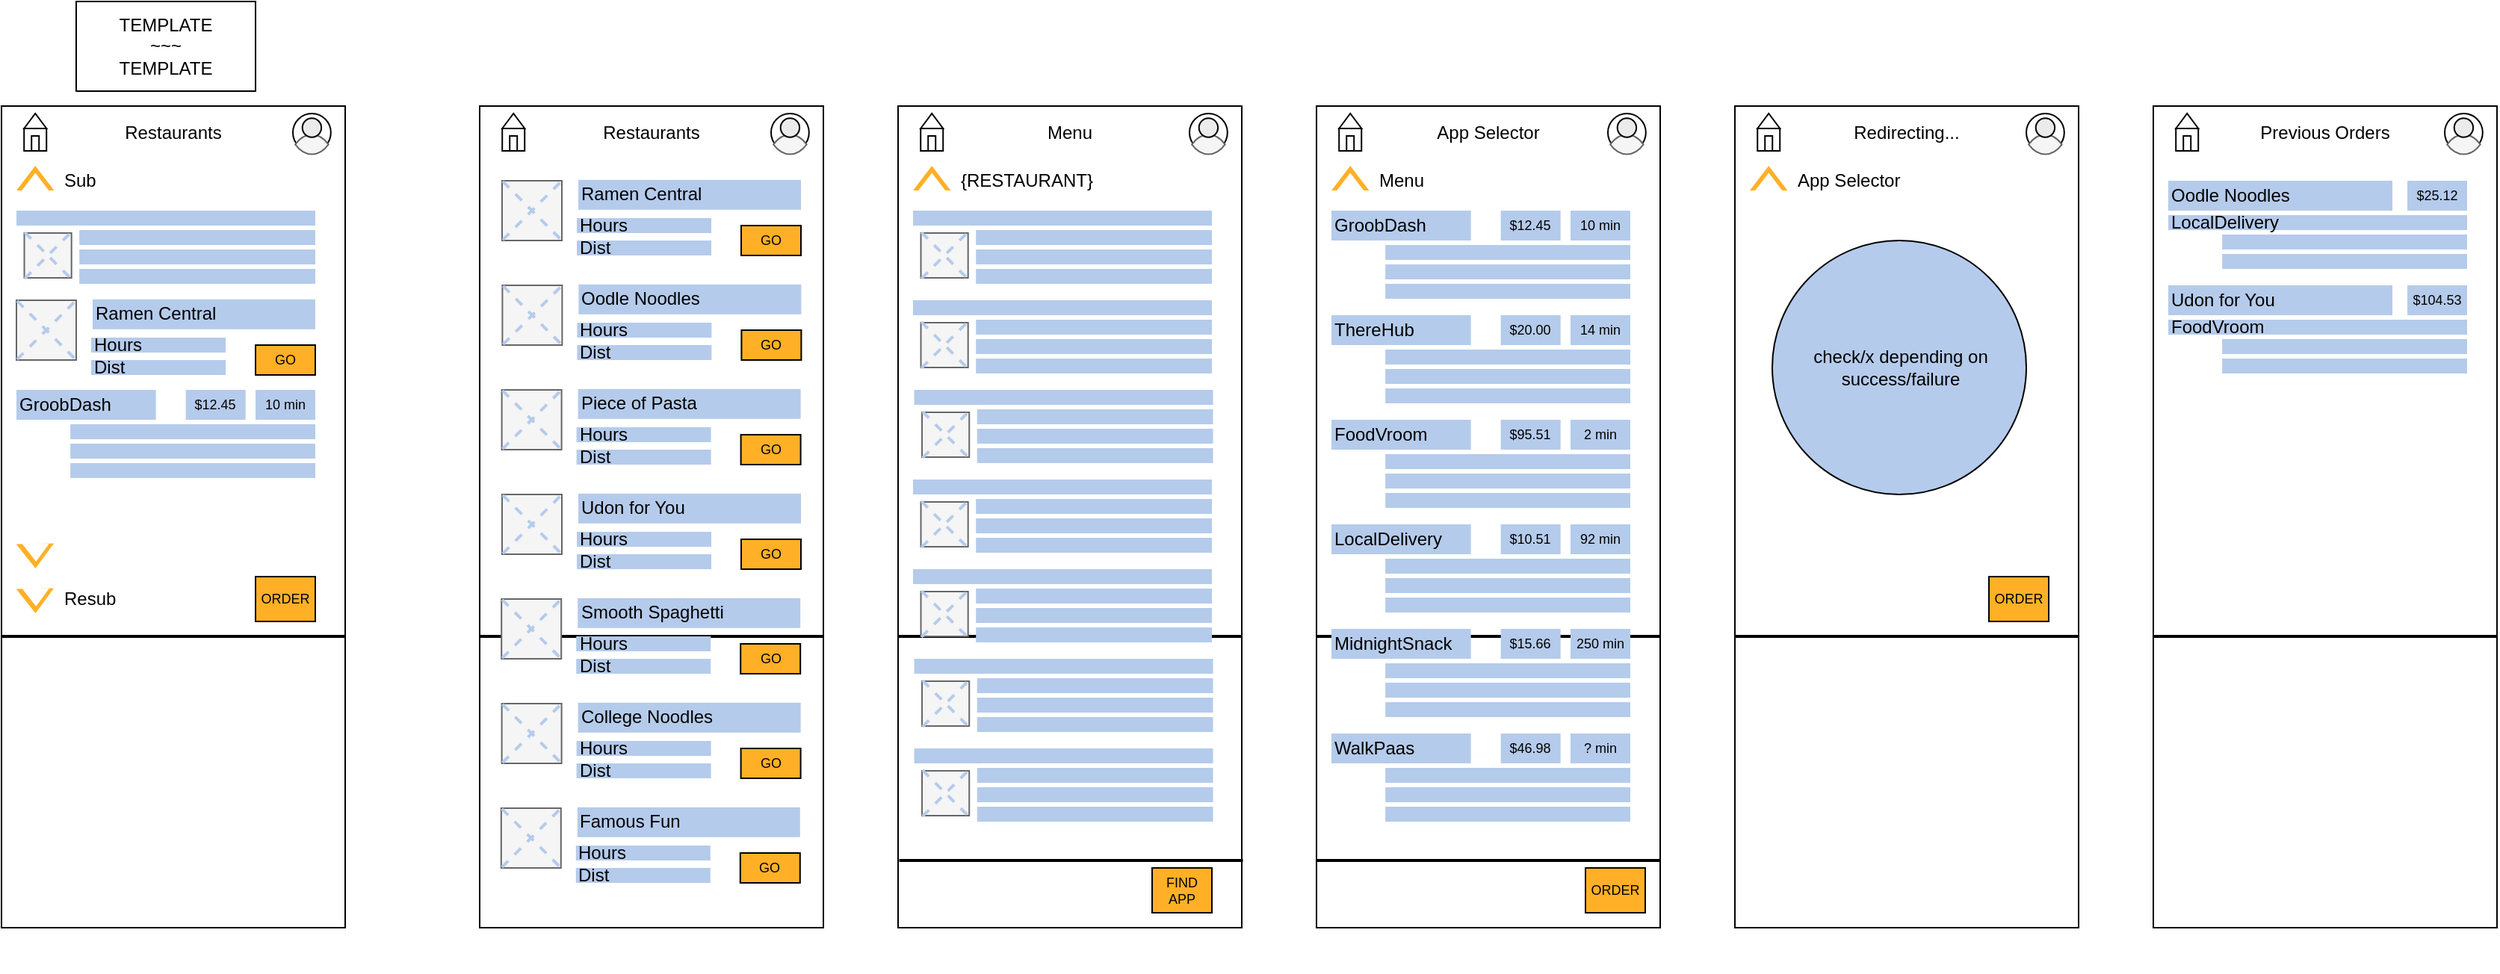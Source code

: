 <mxfile version="15.5.0" type="device"><diagram id="7FYBT-lLZ_I36-1QtQqo" name="odin"><mxGraphModel dx="1576" dy="1092" grid="1" gridSize="10" guides="1" tooltips="1" connect="0" arrows="0" fold="1" page="1" pageScale="1" pageWidth="900" pageHeight="1600" math="0" shadow="0"><root><mxCell id="0"/><mxCell id="1" parent="0"/><mxCell id="IJGpA13YN9Y3SECPzbcG-1" value="" style="group;verticalAlign=middle;" vertex="1" connectable="0" parent="1"><mxGeometry x="90" y="90" width="560.74" height="580" as="geometry"/></mxCell><mxCell id="O1XSjCdxgQsiu9ttzMJl-1" value="" style="rounded=0;whiteSpace=wrap;html=1;" parent="IJGpA13YN9Y3SECPzbcG-1" vertex="1"><mxGeometry width="230" height="550" as="geometry"/></mxCell><mxCell id="O1XSjCdxgQsiu9ttzMJl-3" value="" style="line;strokeWidth=2;html=1;" parent="IJGpA13YN9Y3SECPzbcG-1" vertex="1"><mxGeometry y="350" width="230" height="10" as="geometry"/></mxCell><mxCell id="O1XSjCdxgQsiu9ttzMJl-18" value="" style="group;aspect=fixed;" parent="IJGpA13YN9Y3SECPzbcG-1" vertex="1" connectable="0"><mxGeometry x="195" y="5" width="25.41" height="29.38" as="geometry"/></mxCell><mxCell id="O1XSjCdxgQsiu9ttzMJl-14" value="" style="ellipse;whiteSpace=wrap;html=1;aspect=fixed;strokeColor=default;fillColor=#FFFFFF;" parent="O1XSjCdxgQsiu9ttzMJl-18" vertex="1"><mxGeometry width="25.407" height="25.407" as="geometry"/></mxCell><mxCell id="O1XSjCdxgQsiu9ttzMJl-17" value="" style="whiteSpace=wrap;html=1;shape=mxgraph.basic.pointed_oval;strokeColor=#666666;fillColor=#f5f5f5;rotation=90;fontColor=#333333;" parent="O1XSjCdxgQsiu9ttzMJl-18" vertex="1"><mxGeometry x="3.97" y="9.529" width="17.469" height="22.234" as="geometry"/></mxCell><mxCell id="O1XSjCdxgQsiu9ttzMJl-15" value="" style="ellipse;whiteSpace=wrap;html=1;aspect=fixed;strokeColor=default;fillColor=#EBEBEB;" parent="O1XSjCdxgQsiu9ttzMJl-18" vertex="1"><mxGeometry x="6.353" y="3.176" width="12.704" height="12.704" as="geometry"/></mxCell><mxCell id="O1XSjCdxgQsiu9ttzMJl-27" value="" style="group;aspect=fixed;fillColor=default;rotation=-181;" parent="IJGpA13YN9Y3SECPzbcG-1" vertex="1" connectable="0"><mxGeometry x="10" y="320" width="25.23" height="20.0" as="geometry"/></mxCell><mxCell id="O1XSjCdxgQsiu9ttzMJl-28" value="" style="verticalLabelPosition=bottom;verticalAlign=top;html=1;shape=mxgraph.basic.acute_triangle;dx=0.5;strokeColor=none;fillColor=#FFB026;rotation=-181;" parent="O1XSjCdxgQsiu9ttzMJl-27" vertex="1"><mxGeometry y="3" width="25.23" height="16.56" as="geometry"/></mxCell><mxCell id="O1XSjCdxgQsiu9ttzMJl-29" value="" style="verticalLabelPosition=bottom;verticalAlign=top;html=1;shape=mxgraph.basic.acute_triangle;dx=0.5;strokeColor=none;fillColor=#FFFFFF;rotation=-181;" parent="O1XSjCdxgQsiu9ttzMJl-27" vertex="1"><mxGeometry x="4" y="3" width="18.022" height="11.829" as="geometry"/></mxCell><mxCell id="IJGpA13YN9Y3SECPzbcG-100" value="" style="group;aspect=fixed;fillColor=default;rotation=-181;" vertex="1" connectable="0" parent="IJGpA13YN9Y3SECPzbcG-1"><mxGeometry x="10" y="290" width="25.23" height="20.0" as="geometry"/></mxCell><mxCell id="IJGpA13YN9Y3SECPzbcG-101" value="" style="verticalLabelPosition=bottom;verticalAlign=top;html=1;shape=mxgraph.basic.acute_triangle;dx=0.5;strokeColor=none;fillColor=#FFB026;rotation=-181;" vertex="1" parent="IJGpA13YN9Y3SECPzbcG-100"><mxGeometry y="3" width="25.23" height="16.56" as="geometry"/></mxCell><mxCell id="IJGpA13YN9Y3SECPzbcG-102" value="" style="verticalLabelPosition=bottom;verticalAlign=top;html=1;shape=mxgraph.basic.acute_triangle;dx=0.5;strokeColor=none;fillColor=#FFFFFF;rotation=-181;" vertex="1" parent="IJGpA13YN9Y3SECPzbcG-100"><mxGeometry x="4" y="3" width="18.022" height="11.829" as="geometry"/></mxCell><mxCell id="IJGpA13YN9Y3SECPzbcG-108" value="ORDER" style="rounded=0;whiteSpace=wrap;html=1;fontSize=9;strokeColor=default;fillColor=#FFB026;align=center;verticalAlign=middle;" vertex="1" parent="IJGpA13YN9Y3SECPzbcG-1"><mxGeometry x="170" y="315" width="40" height="30" as="geometry"/></mxCell><mxCell id="O1XSjCdxgQsiu9ttzMJl-24" value="" style="group;aspect=fixed;fillColor=default;" parent="IJGpA13YN9Y3SECPzbcG-1" vertex="1" connectable="0"><mxGeometry x="10" y="40" width="25.23" height="20.0" as="geometry"/></mxCell><mxCell id="O1XSjCdxgQsiu9ttzMJl-25" value="" style="verticalLabelPosition=bottom;verticalAlign=top;html=1;shape=mxgraph.basic.acute_triangle;dx=0.5;strokeColor=none;fillColor=#FFB026;" parent="O1XSjCdxgQsiu9ttzMJl-24" vertex="1"><mxGeometry width="25.23" height="16.56" as="geometry"/></mxCell><mxCell id="O1XSjCdxgQsiu9ttzMJl-26" value="" style="verticalLabelPosition=bottom;verticalAlign=top;html=1;shape=mxgraph.basic.acute_triangle;dx=0.5;strokeColor=none;fillColor=#FFFFFF;" parent="O1XSjCdxgQsiu9ttzMJl-24" vertex="1"><mxGeometry x="3.605" y="4.731" width="18.022" height="11.829" as="geometry"/></mxCell><mxCell id="IJGpA13YN9Y3SECPzbcG-118" value="" style="group;aspect=fixed;" vertex="1" connectable="0" parent="IJGpA13YN9Y3SECPzbcG-1"><mxGeometry x="15.11" y="5" width="15" height="25" as="geometry"/></mxCell><mxCell id="IJGpA13YN9Y3SECPzbcG-110" value="" style="rounded=0;whiteSpace=wrap;html=1;fontSize=9;strokeColor=default;fillColor=#FFFFFF;align=center;verticalAlign=middle;container=0;" vertex="1" parent="IJGpA13YN9Y3SECPzbcG-118"><mxGeometry y="10" width="15" height="15" as="geometry"/></mxCell><mxCell id="IJGpA13YN9Y3SECPzbcG-111" value="" style="rounded=0;whiteSpace=wrap;html=1;fontSize=9;strokeColor=default;fillColor=#FFFFFF;align=center;verticalAlign=middle;container=0;" vertex="1" parent="IJGpA13YN9Y3SECPzbcG-118"><mxGeometry x="5" y="15" width="5" height="10" as="geometry"/></mxCell><mxCell id="IJGpA13YN9Y3SECPzbcG-112" value="" style="triangle;whiteSpace=wrap;html=1;fontSize=9;strokeColor=default;fillColor=#FFFFFF;align=center;verticalAlign=middle;rotation=-90;container=0;" vertex="1" parent="IJGpA13YN9Y3SECPzbcG-118"><mxGeometry x="2.5" y="-2.5" width="10" height="15" as="geometry"/></mxCell><mxCell id="IJGpA13YN9Y3SECPzbcG-125" value="" style="group" vertex="1" connectable="0" parent="IJGpA13YN9Y3SECPzbcG-1"><mxGeometry x="10" y="70" width="210" height="56" as="geometry"/></mxCell><mxCell id="O1XSjCdxgQsiu9ttzMJl-10" value="" style="rounded=0;whiteSpace=wrap;html=1;dashed=1;strokeColor=none;fillColor=#B5CBEB;" parent="IJGpA13YN9Y3SECPzbcG-125" vertex="1"><mxGeometry width="200.0" height="10" as="geometry"/></mxCell><mxCell id="O1XSjCdxgQsiu9ttzMJl-11" value="" style="rounded=0;whiteSpace=wrap;html=1;dashed=1;strokeColor=none;fillColor=#B5CBEB;" parent="IJGpA13YN9Y3SECPzbcG-125" vertex="1"><mxGeometry x="42.105" y="13" width="157.895" height="10" as="geometry"/></mxCell><mxCell id="O1XSjCdxgQsiu9ttzMJl-12" value="" style="rounded=0;whiteSpace=wrap;html=1;dashed=1;strokeColor=none;fillColor=#B5CBEB;" parent="IJGpA13YN9Y3SECPzbcG-125" vertex="1"><mxGeometry x="42.105" y="26" width="157.895" height="10" as="geometry"/></mxCell><mxCell id="O1XSjCdxgQsiu9ttzMJl-13" value="" style="rounded=0;whiteSpace=wrap;html=1;dashed=1;strokeColor=none;fillColor=#B5CBEB;" parent="IJGpA13YN9Y3SECPzbcG-125" vertex="1"><mxGeometry x="42.105" y="39" width="157.895" height="10" as="geometry"/></mxCell><mxCell id="IJGpA13YN9Y3SECPzbcG-120" value="" style="rounded=0;whiteSpace=wrap;html=1;fillColor=#f5f5f5;strokeColor=#666666;fontColor=#333333;" vertex="1" parent="IJGpA13YN9Y3SECPzbcG-125"><mxGeometry x="5.263" y="15" width="31.579" height="30" as="geometry"/></mxCell><mxCell id="IJGpA13YN9Y3SECPzbcG-121" value="" style="line;strokeWidth=2;html=1;rotation=45;strokeColor=#B5CBEB;dashed=1;" vertex="1" parent="IJGpA13YN9Y3SECPzbcG-125"><mxGeometry x="-0.774" y="29.559" width="43.653" height="0.882" as="geometry"/></mxCell><mxCell id="IJGpA13YN9Y3SECPzbcG-122" value="" style="line;strokeWidth=2;html=1;rotation=-45;strokeColor=#B5CBEB;dashed=1;" vertex="1" parent="IJGpA13YN9Y3SECPzbcG-125"><mxGeometry x="-0.774" y="29.559" width="43.653" height="0.882" as="geometry"/></mxCell><mxCell id="IJGpA13YN9Y3SECPzbcG-126" value="&lt;font style=&quot;font-size: 12px&quot;&gt;Sub&lt;/font&gt;" style="rounded=0;whiteSpace=wrap;html=1;fontSize=9;strokeColor=none;fillColor=#FFFFFF;align=left;verticalAlign=middle;" vertex="1" parent="IJGpA13YN9Y3SECPzbcG-125"><mxGeometry x="30" y="-30.44" width="170" height="20.44" as="geometry"/></mxCell><mxCell id="IJGpA13YN9Y3SECPzbcG-333" value="&lt;div align=&quot;center&quot;&gt;&lt;font style=&quot;font-size: 12px&quot;&gt;Restaurants&lt;/font&gt;&lt;/div&gt;" style="rounded=0;whiteSpace=wrap;html=1;fontSize=9;strokeColor=none;fillColor=#FFFFFF;align=center;verticalAlign=middle;" vertex="1" parent="IJGpA13YN9Y3SECPzbcG-1"><mxGeometry x="50.41" y="7.28" width="129.59" height="20.44" as="geometry"/></mxCell><mxCell id="IJGpA13YN9Y3SECPzbcG-109" value="" style="group" vertex="1" connectable="0" parent="IJGpA13YN9Y3SECPzbcG-1"><mxGeometry x="10" y="130" width="200" height="50" as="geometry"/></mxCell><mxCell id="IJGpA13YN9Y3SECPzbcG-6" value="&lt;div align=&quot;left&quot;&gt;Hours&lt;/div&gt;" style="rounded=0;whiteSpace=wrap;html=1;align=left;strokeColor=none;fillColor=#B5CBEB;container=0;verticalAlign=middle;" vertex="1" parent="IJGpA13YN9Y3SECPzbcG-109"><mxGeometry x="50" y="25" width="90" height="10" as="geometry"/></mxCell><mxCell id="IJGpA13YN9Y3SECPzbcG-7" value="Dist" style="rounded=0;whiteSpace=wrap;html=1;align=left;strokeColor=none;fillColor=#B5CBEB;container=0;verticalAlign=middle;" vertex="1" parent="IJGpA13YN9Y3SECPzbcG-109"><mxGeometry x="50" y="40" width="90" height="10" as="geometry"/></mxCell><mxCell id="IJGpA13YN9Y3SECPzbcG-107" value="GO" style="rounded=0;whiteSpace=wrap;html=1;fontSize=9;strokeColor=default;fillColor=#FFB026;align=center;verticalAlign=middle;container=0;" vertex="1" parent="IJGpA13YN9Y3SECPzbcG-109"><mxGeometry x="160" y="30" width="40" height="20" as="geometry"/></mxCell><mxCell id="IJGpA13YN9Y3SECPzbcG-3" value="" style="rounded=0;whiteSpace=wrap;html=1;fillColor=#f5f5f5;strokeColor=#666666;fontColor=#333333;container=0;" vertex="1" parent="IJGpA13YN9Y3SECPzbcG-109"><mxGeometry width="40" height="40" as="geometry"/></mxCell><mxCell id="IJGpA13YN9Y3SECPzbcG-4" value="" style="line;strokeWidth=2;html=1;rotation=45;strokeColor=#B5CBEB;dashed=1;container=0;" vertex="1" parent="IJGpA13YN9Y3SECPzbcG-109"><mxGeometry x="-7.647" y="19.412" width="55.294" height="1.176" as="geometry"/></mxCell><mxCell id="IJGpA13YN9Y3SECPzbcG-5" value="" style="line;strokeWidth=2;html=1;rotation=-45;strokeColor=#B5CBEB;dashed=1;container=0;" vertex="1" parent="IJGpA13YN9Y3SECPzbcG-109"><mxGeometry x="-7.647" y="19.412" width="55.294" height="1.176" as="geometry"/></mxCell><mxCell id="IJGpA13YN9Y3SECPzbcG-334" value="Ramen Central" style="rounded=0;whiteSpace=wrap;html=1;fontSize=12;strokeColor=none;fillColor=#B5CBEB;align=left;verticalAlign=middle;" vertex="1" parent="IJGpA13YN9Y3SECPzbcG-109"><mxGeometry x="51" y="-0.59" width="149" height="20" as="geometry"/></mxCell><mxCell id="IJGpA13YN9Y3SECPzbcG-335" value="&lt;font style=&quot;font-size: 12px&quot;&gt;Resub&lt;/font&gt;" style="rounded=0;whiteSpace=wrap;html=1;fontSize=9;strokeColor=none;fillColor=#FFFFFF;align=left;verticalAlign=middle;" vertex="1" parent="IJGpA13YN9Y3SECPzbcG-1"><mxGeometry x="40" y="319.56" width="120" height="20.44" as="geometry"/></mxCell><mxCell id="IJGpA13YN9Y3SECPzbcG-336" value="" style="rounded=0;whiteSpace=wrap;html=1;" vertex="1" parent="IJGpA13YN9Y3SECPzbcG-1"><mxGeometry x="320" width="230" height="550" as="geometry"/></mxCell><mxCell id="IJGpA13YN9Y3SECPzbcG-337" value="" style="line;strokeWidth=2;html=1;" vertex="1" parent="IJGpA13YN9Y3SECPzbcG-1"><mxGeometry x="320" y="350" width="230" height="10" as="geometry"/></mxCell><mxCell id="IJGpA13YN9Y3SECPzbcG-338" value="" style="group;aspect=fixed;" vertex="1" connectable="0" parent="IJGpA13YN9Y3SECPzbcG-1"><mxGeometry x="515" y="5" width="25.41" height="29.38" as="geometry"/></mxCell><mxCell id="IJGpA13YN9Y3SECPzbcG-339" value="" style="ellipse;whiteSpace=wrap;html=1;aspect=fixed;strokeColor=default;fillColor=#FFFFFF;" vertex="1" parent="IJGpA13YN9Y3SECPzbcG-338"><mxGeometry width="25.407" height="25.407" as="geometry"/></mxCell><mxCell id="IJGpA13YN9Y3SECPzbcG-340" value="" style="whiteSpace=wrap;html=1;shape=mxgraph.basic.pointed_oval;strokeColor=#666666;fillColor=#f5f5f5;rotation=90;fontColor=#333333;" vertex="1" parent="IJGpA13YN9Y3SECPzbcG-338"><mxGeometry x="3.97" y="9.529" width="17.469" height="22.234" as="geometry"/></mxCell><mxCell id="IJGpA13YN9Y3SECPzbcG-341" value="" style="ellipse;whiteSpace=wrap;html=1;aspect=fixed;strokeColor=default;fillColor=#EBEBEB;" vertex="1" parent="IJGpA13YN9Y3SECPzbcG-338"><mxGeometry x="6.353" y="3.176" width="12.704" height="12.704" as="geometry"/></mxCell><mxCell id="IJGpA13YN9Y3SECPzbcG-352" value="" style="group;aspect=fixed;" vertex="1" connectable="0" parent="IJGpA13YN9Y3SECPzbcG-1"><mxGeometry x="335.11" y="5" width="15" height="25" as="geometry"/></mxCell><mxCell id="IJGpA13YN9Y3SECPzbcG-353" value="" style="rounded=0;whiteSpace=wrap;html=1;fontSize=9;strokeColor=default;fillColor=#FFFFFF;align=center;verticalAlign=middle;container=0;" vertex="1" parent="IJGpA13YN9Y3SECPzbcG-352"><mxGeometry y="10" width="15" height="15" as="geometry"/></mxCell><mxCell id="IJGpA13YN9Y3SECPzbcG-354" value="" style="rounded=0;whiteSpace=wrap;html=1;fontSize=9;strokeColor=default;fillColor=#FFFFFF;align=center;verticalAlign=middle;container=0;" vertex="1" parent="IJGpA13YN9Y3SECPzbcG-352"><mxGeometry x="5" y="15" width="5" height="10" as="geometry"/></mxCell><mxCell id="IJGpA13YN9Y3SECPzbcG-355" value="" style="triangle;whiteSpace=wrap;html=1;fontSize=9;strokeColor=default;fillColor=#FFFFFF;align=center;verticalAlign=middle;rotation=-90;container=0;" vertex="1" parent="IJGpA13YN9Y3SECPzbcG-352"><mxGeometry x="2.5" y="-2.5" width="10" height="15" as="geometry"/></mxCell><mxCell id="IJGpA13YN9Y3SECPzbcG-369" value="&lt;div align=&quot;center&quot;&gt;&lt;font style=&quot;font-size: 12px&quot;&gt;Restaurants&lt;/font&gt;&lt;/div&gt;" style="rounded=0;whiteSpace=wrap;html=1;fontSize=9;strokeColor=none;fillColor=#FFFFFF;align=center;verticalAlign=middle;" vertex="1" parent="IJGpA13YN9Y3SECPzbcG-1"><mxGeometry x="370.41" y="7.28" width="129.59" height="20.44" as="geometry"/></mxCell><mxCell id="IJGpA13YN9Y3SECPzbcG-370" value="" style="group" vertex="1" connectable="0" parent="IJGpA13YN9Y3SECPzbcG-1"><mxGeometry x="335" y="50" width="200" height="50" as="geometry"/></mxCell><mxCell id="IJGpA13YN9Y3SECPzbcG-371" value="&lt;div align=&quot;left&quot;&gt;Hours&lt;/div&gt;" style="rounded=0;whiteSpace=wrap;html=1;align=left;strokeColor=none;fillColor=#B5CBEB;container=0;verticalAlign=middle;" vertex="1" parent="IJGpA13YN9Y3SECPzbcG-370"><mxGeometry x="50" y="25" width="90" height="10" as="geometry"/></mxCell><mxCell id="IJGpA13YN9Y3SECPzbcG-372" value="Dist" style="rounded=0;whiteSpace=wrap;html=1;align=left;strokeColor=none;fillColor=#B5CBEB;container=0;verticalAlign=middle;" vertex="1" parent="IJGpA13YN9Y3SECPzbcG-370"><mxGeometry x="50" y="40" width="90" height="10" as="geometry"/></mxCell><mxCell id="IJGpA13YN9Y3SECPzbcG-373" value="GO" style="rounded=0;whiteSpace=wrap;html=1;fontSize=9;strokeColor=default;fillColor=#FFB026;align=center;verticalAlign=middle;container=0;" vertex="1" parent="IJGpA13YN9Y3SECPzbcG-370"><mxGeometry x="160" y="30" width="40" height="20" as="geometry"/></mxCell><mxCell id="IJGpA13YN9Y3SECPzbcG-374" value="" style="rounded=0;whiteSpace=wrap;html=1;fillColor=#f5f5f5;strokeColor=#666666;fontColor=#333333;container=0;" vertex="1" parent="IJGpA13YN9Y3SECPzbcG-370"><mxGeometry width="40" height="40" as="geometry"/></mxCell><mxCell id="IJGpA13YN9Y3SECPzbcG-375" value="" style="line;strokeWidth=2;html=1;rotation=45;strokeColor=#B5CBEB;dashed=1;container=0;" vertex="1" parent="IJGpA13YN9Y3SECPzbcG-370"><mxGeometry x="-7.647" y="19.412" width="55.294" height="1.176" as="geometry"/></mxCell><mxCell id="IJGpA13YN9Y3SECPzbcG-376" value="" style="line;strokeWidth=2;html=1;rotation=-45;strokeColor=#B5CBEB;dashed=1;container=0;" vertex="1" parent="IJGpA13YN9Y3SECPzbcG-370"><mxGeometry x="-7.647" y="19.412" width="55.294" height="1.176" as="geometry"/></mxCell><mxCell id="IJGpA13YN9Y3SECPzbcG-377" value="Ramen Central" style="rounded=0;whiteSpace=wrap;html=1;fontSize=12;strokeColor=none;fillColor=#B5CBEB;align=left;verticalAlign=middle;" vertex="1" parent="IJGpA13YN9Y3SECPzbcG-370"><mxGeometry x="51" y="-0.59" width="149" height="20" as="geometry"/></mxCell><mxCell id="IJGpA13YN9Y3SECPzbcG-508" value="" style="group" vertex="1" connectable="0" parent="IJGpA13YN9Y3SECPzbcG-1"><mxGeometry x="335.2" y="120" width="200" height="50" as="geometry"/></mxCell><mxCell id="IJGpA13YN9Y3SECPzbcG-509" value="&lt;div align=&quot;left&quot;&gt;Hours&lt;/div&gt;" style="rounded=0;whiteSpace=wrap;html=1;align=left;strokeColor=none;fillColor=#B5CBEB;container=0;verticalAlign=middle;" vertex="1" parent="IJGpA13YN9Y3SECPzbcG-508"><mxGeometry x="50" y="25" width="90" height="10" as="geometry"/></mxCell><mxCell id="IJGpA13YN9Y3SECPzbcG-510" value="Dist" style="rounded=0;whiteSpace=wrap;html=1;align=left;strokeColor=none;fillColor=#B5CBEB;container=0;verticalAlign=middle;" vertex="1" parent="IJGpA13YN9Y3SECPzbcG-508"><mxGeometry x="50" y="40" width="90" height="10" as="geometry"/></mxCell><mxCell id="IJGpA13YN9Y3SECPzbcG-511" value="GO" style="rounded=0;whiteSpace=wrap;html=1;fontSize=9;strokeColor=default;fillColor=#FFB026;align=center;verticalAlign=middle;container=0;" vertex="1" parent="IJGpA13YN9Y3SECPzbcG-508"><mxGeometry x="160" y="30" width="40" height="20" as="geometry"/></mxCell><mxCell id="IJGpA13YN9Y3SECPzbcG-512" value="" style="rounded=0;whiteSpace=wrap;html=1;fillColor=#f5f5f5;strokeColor=#666666;fontColor=#333333;container=0;" vertex="1" parent="IJGpA13YN9Y3SECPzbcG-508"><mxGeometry width="40" height="40" as="geometry"/></mxCell><mxCell id="IJGpA13YN9Y3SECPzbcG-513" value="" style="line;strokeWidth=2;html=1;rotation=45;strokeColor=#B5CBEB;dashed=1;container=0;" vertex="1" parent="IJGpA13YN9Y3SECPzbcG-508"><mxGeometry x="-7.647" y="19.412" width="55.294" height="1.176" as="geometry"/></mxCell><mxCell id="IJGpA13YN9Y3SECPzbcG-514" value="" style="line;strokeWidth=2;html=1;rotation=-45;strokeColor=#B5CBEB;dashed=1;container=0;" vertex="1" parent="IJGpA13YN9Y3SECPzbcG-508"><mxGeometry x="-7.647" y="19.412" width="55.294" height="1.176" as="geometry"/></mxCell><mxCell id="IJGpA13YN9Y3SECPzbcG-515" value="Oodle Noodles" style="rounded=0;whiteSpace=wrap;html=1;fontSize=12;strokeColor=none;fillColor=#B5CBEB;align=left;verticalAlign=middle;" vertex="1" parent="IJGpA13YN9Y3SECPzbcG-508"><mxGeometry x="51" y="-0.59" width="149" height="20" as="geometry"/></mxCell><mxCell id="IJGpA13YN9Y3SECPzbcG-516" value="" style="group" vertex="1" connectable="0" parent="IJGpA13YN9Y3SECPzbcG-1"><mxGeometry x="334.8" y="190" width="200" height="50" as="geometry"/></mxCell><mxCell id="IJGpA13YN9Y3SECPzbcG-517" value="&lt;div align=&quot;left&quot;&gt;Hours&lt;/div&gt;" style="rounded=0;whiteSpace=wrap;html=1;align=left;strokeColor=none;fillColor=#B5CBEB;container=0;verticalAlign=middle;" vertex="1" parent="IJGpA13YN9Y3SECPzbcG-516"><mxGeometry x="50" y="25" width="90" height="10" as="geometry"/></mxCell><mxCell id="IJGpA13YN9Y3SECPzbcG-518" value="Dist" style="rounded=0;whiteSpace=wrap;html=1;align=left;strokeColor=none;fillColor=#B5CBEB;container=0;verticalAlign=middle;" vertex="1" parent="IJGpA13YN9Y3SECPzbcG-516"><mxGeometry x="50" y="40" width="90" height="10" as="geometry"/></mxCell><mxCell id="IJGpA13YN9Y3SECPzbcG-519" value="GO" style="rounded=0;whiteSpace=wrap;html=1;fontSize=9;strokeColor=default;fillColor=#FFB026;align=center;verticalAlign=middle;container=0;" vertex="1" parent="IJGpA13YN9Y3SECPzbcG-516"><mxGeometry x="160" y="30" width="40" height="20" as="geometry"/></mxCell><mxCell id="IJGpA13YN9Y3SECPzbcG-520" value="" style="rounded=0;whiteSpace=wrap;html=1;fillColor=#f5f5f5;strokeColor=#666666;fontColor=#333333;container=0;" vertex="1" parent="IJGpA13YN9Y3SECPzbcG-516"><mxGeometry width="40" height="40" as="geometry"/></mxCell><mxCell id="IJGpA13YN9Y3SECPzbcG-521" value="" style="line;strokeWidth=2;html=1;rotation=45;strokeColor=#B5CBEB;dashed=1;container=0;" vertex="1" parent="IJGpA13YN9Y3SECPzbcG-516"><mxGeometry x="-7.647" y="19.412" width="55.294" height="1.176" as="geometry"/></mxCell><mxCell id="IJGpA13YN9Y3SECPzbcG-522" value="" style="line;strokeWidth=2;html=1;rotation=-45;strokeColor=#B5CBEB;dashed=1;container=0;" vertex="1" parent="IJGpA13YN9Y3SECPzbcG-516"><mxGeometry x="-7.647" y="19.412" width="55.294" height="1.176" as="geometry"/></mxCell><mxCell id="IJGpA13YN9Y3SECPzbcG-523" value="Piece of Pasta" style="rounded=0;whiteSpace=wrap;html=1;fontSize=12;strokeColor=none;fillColor=#B5CBEB;align=left;verticalAlign=middle;" vertex="1" parent="IJGpA13YN9Y3SECPzbcG-516"><mxGeometry x="51" y="-0.59" width="149" height="20" as="geometry"/></mxCell><mxCell id="IJGpA13YN9Y3SECPzbcG-524" value="" style="group" vertex="1" connectable="0" parent="IJGpA13YN9Y3SECPzbcG-1"><mxGeometry x="335" y="260" width="200" height="50" as="geometry"/></mxCell><mxCell id="IJGpA13YN9Y3SECPzbcG-525" value="&lt;div align=&quot;left&quot;&gt;Hours&lt;/div&gt;" style="rounded=0;whiteSpace=wrap;html=1;align=left;strokeColor=none;fillColor=#B5CBEB;container=0;verticalAlign=middle;" vertex="1" parent="IJGpA13YN9Y3SECPzbcG-524"><mxGeometry x="50" y="25" width="90" height="10" as="geometry"/></mxCell><mxCell id="IJGpA13YN9Y3SECPzbcG-526" value="Dist" style="rounded=0;whiteSpace=wrap;html=1;align=left;strokeColor=none;fillColor=#B5CBEB;container=0;verticalAlign=middle;" vertex="1" parent="IJGpA13YN9Y3SECPzbcG-524"><mxGeometry x="50" y="40" width="90" height="10" as="geometry"/></mxCell><mxCell id="IJGpA13YN9Y3SECPzbcG-527" value="GO" style="rounded=0;whiteSpace=wrap;html=1;fontSize=9;strokeColor=default;fillColor=#FFB026;align=center;verticalAlign=middle;container=0;" vertex="1" parent="IJGpA13YN9Y3SECPzbcG-524"><mxGeometry x="160" y="30" width="40" height="20" as="geometry"/></mxCell><mxCell id="IJGpA13YN9Y3SECPzbcG-528" value="" style="rounded=0;whiteSpace=wrap;html=1;fillColor=#f5f5f5;strokeColor=#666666;fontColor=#333333;container=0;" vertex="1" parent="IJGpA13YN9Y3SECPzbcG-524"><mxGeometry width="40" height="40" as="geometry"/></mxCell><mxCell id="IJGpA13YN9Y3SECPzbcG-529" value="" style="line;strokeWidth=2;html=1;rotation=45;strokeColor=#B5CBEB;dashed=1;container=0;" vertex="1" parent="IJGpA13YN9Y3SECPzbcG-524"><mxGeometry x="-7.647" y="19.412" width="55.294" height="1.176" as="geometry"/></mxCell><mxCell id="IJGpA13YN9Y3SECPzbcG-530" value="" style="line;strokeWidth=2;html=1;rotation=-45;strokeColor=#B5CBEB;dashed=1;container=0;" vertex="1" parent="IJGpA13YN9Y3SECPzbcG-524"><mxGeometry x="-7.647" y="19.412" width="55.294" height="1.176" as="geometry"/></mxCell><mxCell id="IJGpA13YN9Y3SECPzbcG-531" value="Udon for You" style="rounded=0;whiteSpace=wrap;html=1;fontSize=12;strokeColor=none;fillColor=#B5CBEB;align=left;verticalAlign=middle;" vertex="1" parent="IJGpA13YN9Y3SECPzbcG-524"><mxGeometry x="51" y="-0.59" width="149" height="20" as="geometry"/></mxCell><mxCell id="IJGpA13YN9Y3SECPzbcG-564" value="" style="group" vertex="1" connectable="0" parent="IJGpA13YN9Y3SECPzbcG-1"><mxGeometry x="334.6" y="330" width="200" height="50" as="geometry"/></mxCell><mxCell id="IJGpA13YN9Y3SECPzbcG-565" value="&lt;div align=&quot;left&quot;&gt;Hours&lt;/div&gt;" style="rounded=0;whiteSpace=wrap;html=1;align=left;strokeColor=none;fillColor=#B5CBEB;container=0;verticalAlign=middle;" vertex="1" parent="IJGpA13YN9Y3SECPzbcG-564"><mxGeometry x="50" y="25" width="90" height="10" as="geometry"/></mxCell><mxCell id="IJGpA13YN9Y3SECPzbcG-566" value="Dist" style="rounded=0;whiteSpace=wrap;html=1;align=left;strokeColor=none;fillColor=#B5CBEB;container=0;verticalAlign=middle;" vertex="1" parent="IJGpA13YN9Y3SECPzbcG-564"><mxGeometry x="50" y="40" width="90" height="10" as="geometry"/></mxCell><mxCell id="IJGpA13YN9Y3SECPzbcG-567" value="GO" style="rounded=0;whiteSpace=wrap;html=1;fontSize=9;strokeColor=default;fillColor=#FFB026;align=center;verticalAlign=middle;container=0;" vertex="1" parent="IJGpA13YN9Y3SECPzbcG-564"><mxGeometry x="160" y="30" width="40" height="20" as="geometry"/></mxCell><mxCell id="IJGpA13YN9Y3SECPzbcG-568" value="" style="rounded=0;whiteSpace=wrap;html=1;fillColor=#f5f5f5;strokeColor=#666666;fontColor=#333333;container=0;" vertex="1" parent="IJGpA13YN9Y3SECPzbcG-564"><mxGeometry width="40" height="40" as="geometry"/></mxCell><mxCell id="IJGpA13YN9Y3SECPzbcG-569" value="" style="line;strokeWidth=2;html=1;rotation=45;strokeColor=#B5CBEB;dashed=1;container=0;" vertex="1" parent="IJGpA13YN9Y3SECPzbcG-564"><mxGeometry x="-7.647" y="19.412" width="55.294" height="1.176" as="geometry"/></mxCell><mxCell id="IJGpA13YN9Y3SECPzbcG-570" value="" style="line;strokeWidth=2;html=1;rotation=-45;strokeColor=#B5CBEB;dashed=1;container=0;" vertex="1" parent="IJGpA13YN9Y3SECPzbcG-564"><mxGeometry x="-7.647" y="19.412" width="55.294" height="1.176" as="geometry"/></mxCell><mxCell id="IJGpA13YN9Y3SECPzbcG-571" value="Smooth Spaghetti" style="rounded=0;whiteSpace=wrap;html=1;fontSize=12;strokeColor=none;fillColor=#B5CBEB;align=left;verticalAlign=middle;" vertex="1" parent="IJGpA13YN9Y3SECPzbcG-564"><mxGeometry x="51" y="-0.59" width="149" height="20" as="geometry"/></mxCell><mxCell id="IJGpA13YN9Y3SECPzbcG-572" value="" style="group" vertex="1" connectable="0" parent="IJGpA13YN9Y3SECPzbcG-1"><mxGeometry x="334.8" y="400" width="200" height="50" as="geometry"/></mxCell><mxCell id="IJGpA13YN9Y3SECPzbcG-573" value="&lt;div align=&quot;left&quot;&gt;Hours&lt;/div&gt;" style="rounded=0;whiteSpace=wrap;html=1;align=left;strokeColor=none;fillColor=#B5CBEB;container=0;verticalAlign=middle;" vertex="1" parent="IJGpA13YN9Y3SECPzbcG-572"><mxGeometry x="50" y="25" width="90" height="10" as="geometry"/></mxCell><mxCell id="IJGpA13YN9Y3SECPzbcG-574" value="Dist" style="rounded=0;whiteSpace=wrap;html=1;align=left;strokeColor=none;fillColor=#B5CBEB;container=0;verticalAlign=middle;" vertex="1" parent="IJGpA13YN9Y3SECPzbcG-572"><mxGeometry x="50" y="40" width="90" height="10" as="geometry"/></mxCell><mxCell id="IJGpA13YN9Y3SECPzbcG-575" value="GO" style="rounded=0;whiteSpace=wrap;html=1;fontSize=9;strokeColor=default;fillColor=#FFB026;align=center;verticalAlign=middle;container=0;" vertex="1" parent="IJGpA13YN9Y3SECPzbcG-572"><mxGeometry x="160" y="30" width="40" height="20" as="geometry"/></mxCell><mxCell id="IJGpA13YN9Y3SECPzbcG-576" value="" style="rounded=0;whiteSpace=wrap;html=1;fillColor=#f5f5f5;strokeColor=#666666;fontColor=#333333;container=0;" vertex="1" parent="IJGpA13YN9Y3SECPzbcG-572"><mxGeometry width="40" height="40" as="geometry"/></mxCell><mxCell id="IJGpA13YN9Y3SECPzbcG-577" value="" style="line;strokeWidth=2;html=1;rotation=45;strokeColor=#B5CBEB;dashed=1;container=0;" vertex="1" parent="IJGpA13YN9Y3SECPzbcG-572"><mxGeometry x="-7.647" y="19.412" width="55.294" height="1.176" as="geometry"/></mxCell><mxCell id="IJGpA13YN9Y3SECPzbcG-578" value="" style="line;strokeWidth=2;html=1;rotation=-45;strokeColor=#B5CBEB;dashed=1;container=0;" vertex="1" parent="IJGpA13YN9Y3SECPzbcG-572"><mxGeometry x="-7.647" y="19.412" width="55.294" height="1.176" as="geometry"/></mxCell><mxCell id="IJGpA13YN9Y3SECPzbcG-579" value="College Noodles" style="rounded=0;whiteSpace=wrap;html=1;fontSize=12;strokeColor=none;fillColor=#B5CBEB;align=left;verticalAlign=middle;" vertex="1" parent="IJGpA13YN9Y3SECPzbcG-572"><mxGeometry x="51" y="-0.59" width="149" height="20" as="geometry"/></mxCell><mxCell id="IJGpA13YN9Y3SECPzbcG-580" value="" style="group" vertex="1" connectable="0" parent="IJGpA13YN9Y3SECPzbcG-1"><mxGeometry x="334.4" y="470" width="200" height="50" as="geometry"/></mxCell><mxCell id="IJGpA13YN9Y3SECPzbcG-581" value="&lt;div align=&quot;left&quot;&gt;Hours&lt;/div&gt;" style="rounded=0;whiteSpace=wrap;html=1;align=left;strokeColor=none;fillColor=#B5CBEB;container=0;verticalAlign=middle;" vertex="1" parent="IJGpA13YN9Y3SECPzbcG-580"><mxGeometry x="50" y="25" width="90" height="10" as="geometry"/></mxCell><mxCell id="IJGpA13YN9Y3SECPzbcG-582" value="Dist" style="rounded=0;whiteSpace=wrap;html=1;align=left;strokeColor=none;fillColor=#B5CBEB;container=0;verticalAlign=middle;" vertex="1" parent="IJGpA13YN9Y3SECPzbcG-580"><mxGeometry x="50" y="40" width="90" height="10" as="geometry"/></mxCell><mxCell id="IJGpA13YN9Y3SECPzbcG-583" value="GO" style="rounded=0;whiteSpace=wrap;html=1;fontSize=9;strokeColor=default;fillColor=#FFB026;align=center;verticalAlign=middle;container=0;" vertex="1" parent="IJGpA13YN9Y3SECPzbcG-580"><mxGeometry x="160" y="30" width="40" height="20" as="geometry"/></mxCell><mxCell id="IJGpA13YN9Y3SECPzbcG-584" value="" style="rounded=0;whiteSpace=wrap;html=1;fillColor=#f5f5f5;strokeColor=#666666;fontColor=#333333;container=0;" vertex="1" parent="IJGpA13YN9Y3SECPzbcG-580"><mxGeometry width="40" height="40" as="geometry"/></mxCell><mxCell id="IJGpA13YN9Y3SECPzbcG-585" value="" style="line;strokeWidth=2;html=1;rotation=45;strokeColor=#B5CBEB;dashed=1;container=0;" vertex="1" parent="IJGpA13YN9Y3SECPzbcG-580"><mxGeometry x="-7.647" y="19.412" width="55.294" height="1.176" as="geometry"/></mxCell><mxCell id="IJGpA13YN9Y3SECPzbcG-586" value="" style="line;strokeWidth=2;html=1;rotation=-45;strokeColor=#B5CBEB;dashed=1;container=0;" vertex="1" parent="IJGpA13YN9Y3SECPzbcG-580"><mxGeometry x="-7.647" y="19.412" width="55.294" height="1.176" as="geometry"/></mxCell><mxCell id="IJGpA13YN9Y3SECPzbcG-587" value="Famous Fun" style="rounded=0;whiteSpace=wrap;html=1;fontSize=12;strokeColor=none;fillColor=#B5CBEB;align=left;verticalAlign=middle;" vertex="1" parent="IJGpA13YN9Y3SECPzbcG-580"><mxGeometry x="51" y="-0.59" width="149" height="20" as="geometry"/></mxCell><mxCell id="IJGpA13YN9Y3SECPzbcG-750" value="" style="group" vertex="1" connectable="0" parent="IJGpA13YN9Y3SECPzbcG-1"><mxGeometry x="10" y="190" width="200" height="59" as="geometry"/></mxCell><mxCell id="IJGpA13YN9Y3SECPzbcG-751" value="" style="rounded=0;whiteSpace=wrap;html=1;dashed=1;strokeColor=none;fillColor=#B5CBEB;" vertex="1" parent="IJGpA13YN9Y3SECPzbcG-750"><mxGeometry x="36.06" y="49" width="163.94" height="10" as="geometry"/></mxCell><mxCell id="IJGpA13YN9Y3SECPzbcG-752" value="" style="group" vertex="1" connectable="0" parent="IJGpA13YN9Y3SECPzbcG-750"><mxGeometry width="200" height="46" as="geometry"/></mxCell><mxCell id="IJGpA13YN9Y3SECPzbcG-753" value="" style="rounded=0;whiteSpace=wrap;html=1;dashed=1;strokeColor=none;fillColor=#B5CBEB;" vertex="1" parent="IJGpA13YN9Y3SECPzbcG-752"><mxGeometry x="36.06" y="23" width="163.94" height="10" as="geometry"/></mxCell><mxCell id="IJGpA13YN9Y3SECPzbcG-754" value="" style="rounded=0;whiteSpace=wrap;html=1;dashed=1;strokeColor=none;fillColor=#B5CBEB;" vertex="1" parent="IJGpA13YN9Y3SECPzbcG-752"><mxGeometry x="36.06" y="36" width="163.94" height="10" as="geometry"/></mxCell><mxCell id="IJGpA13YN9Y3SECPzbcG-755" value="GroobDash" style="rounded=0;whiteSpace=wrap;html=1;strokeColor=none;fillColor=#B5CBEB;align=left;" vertex="1" parent="IJGpA13YN9Y3SECPzbcG-752"><mxGeometry width="93.333" height="20" as="geometry"/></mxCell><mxCell id="IJGpA13YN9Y3SECPzbcG-756" value="&lt;div style=&quot;font-size: 9px&quot; align=&quot;center&quot;&gt;&lt;font style=&quot;font-size: 9px&quot;&gt;$12.45&lt;br&gt;&lt;/font&gt;&lt;/div&gt;" style="rounded=0;whiteSpace=wrap;html=1;strokeColor=none;fillColor=#B5CBEB;align=center;" vertex="1" parent="IJGpA13YN9Y3SECPzbcG-752"><mxGeometry x="113.333" width="40" height="20" as="geometry"/></mxCell><mxCell id="IJGpA13YN9Y3SECPzbcG-757" value="&lt;font style=&quot;font-size: 9px;&quot;&gt;10 min&lt;/font&gt;" style="rounded=0;whiteSpace=wrap;html=1;strokeColor=none;fillColor=#B5CBEB;align=center;verticalAlign=middle;fontSize=9;" vertex="1" parent="IJGpA13YN9Y3SECPzbcG-752"><mxGeometry x="160" width="40" height="20" as="geometry"/></mxCell><mxCell id="IJGpA13YN9Y3SECPzbcG-127" value="&lt;div&gt;TEMPLATE&lt;/div&gt;&lt;div&gt;~~~&lt;/div&gt;&lt;div&gt;TEMPLATE&lt;br&gt;&lt;/div&gt;" style="rounded=0;whiteSpace=wrap;html=1;fontSize=12;strokeColor=default;fillColor=#FFFFFF;align=center;verticalAlign=middle;" vertex="1" parent="1"><mxGeometry x="140" y="20" width="120" height="60" as="geometry"/></mxCell><mxCell id="IJGpA13YN9Y3SECPzbcG-379" value="" style="rounded=0;whiteSpace=wrap;html=1;" vertex="1" parent="1"><mxGeometry x="690" y="90" width="230" height="550" as="geometry"/></mxCell><mxCell id="IJGpA13YN9Y3SECPzbcG-380" value="" style="line;strokeWidth=2;html=1;" vertex="1" parent="1"><mxGeometry x="690" y="440" width="230" height="10" as="geometry"/></mxCell><mxCell id="IJGpA13YN9Y3SECPzbcG-381" value="" style="group;aspect=fixed;" vertex="1" connectable="0" parent="1"><mxGeometry x="885" y="95" width="25.41" height="29.38" as="geometry"/></mxCell><mxCell id="IJGpA13YN9Y3SECPzbcG-382" value="" style="ellipse;whiteSpace=wrap;html=1;aspect=fixed;strokeColor=default;fillColor=#FFFFFF;" vertex="1" parent="IJGpA13YN9Y3SECPzbcG-381"><mxGeometry width="25.407" height="25.407" as="geometry"/></mxCell><mxCell id="IJGpA13YN9Y3SECPzbcG-383" value="" style="whiteSpace=wrap;html=1;shape=mxgraph.basic.pointed_oval;strokeColor=#666666;fillColor=#f5f5f5;rotation=90;fontColor=#333333;" vertex="1" parent="IJGpA13YN9Y3SECPzbcG-381"><mxGeometry x="3.97" y="9.529" width="17.469" height="22.234" as="geometry"/></mxCell><mxCell id="IJGpA13YN9Y3SECPzbcG-384" value="" style="ellipse;whiteSpace=wrap;html=1;aspect=fixed;strokeColor=default;fillColor=#EBEBEB;" vertex="1" parent="IJGpA13YN9Y3SECPzbcG-381"><mxGeometry x="6.353" y="3.176" width="12.704" height="12.704" as="geometry"/></mxCell><mxCell id="IJGpA13YN9Y3SECPzbcG-392" value="" style="group;aspect=fixed;fillColor=default;" vertex="1" connectable="0" parent="1"><mxGeometry x="700" y="130" width="25.23" height="20.0" as="geometry"/></mxCell><mxCell id="IJGpA13YN9Y3SECPzbcG-393" value="" style="verticalLabelPosition=bottom;verticalAlign=top;html=1;shape=mxgraph.basic.acute_triangle;dx=0.5;strokeColor=none;fillColor=#FFB026;" vertex="1" parent="IJGpA13YN9Y3SECPzbcG-392"><mxGeometry width="25.23" height="16.56" as="geometry"/></mxCell><mxCell id="IJGpA13YN9Y3SECPzbcG-394" value="" style="verticalLabelPosition=bottom;verticalAlign=top;html=1;shape=mxgraph.basic.acute_triangle;dx=0.5;strokeColor=none;fillColor=#FFFFFF;" vertex="1" parent="IJGpA13YN9Y3SECPzbcG-392"><mxGeometry x="3.605" y="4.731" width="18.022" height="11.829" as="geometry"/></mxCell><mxCell id="IJGpA13YN9Y3SECPzbcG-395" value="" style="group;aspect=fixed;" vertex="1" connectable="0" parent="1"><mxGeometry x="705.11" y="95" width="15" height="25" as="geometry"/></mxCell><mxCell id="IJGpA13YN9Y3SECPzbcG-396" value="" style="rounded=0;whiteSpace=wrap;html=1;fontSize=9;strokeColor=default;fillColor=#FFFFFF;align=center;verticalAlign=middle;container=0;" vertex="1" parent="IJGpA13YN9Y3SECPzbcG-395"><mxGeometry y="10" width="15" height="15" as="geometry"/></mxCell><mxCell id="IJGpA13YN9Y3SECPzbcG-397" value="" style="rounded=0;whiteSpace=wrap;html=1;fontSize=9;strokeColor=default;fillColor=#FFFFFF;align=center;verticalAlign=middle;container=0;" vertex="1" parent="IJGpA13YN9Y3SECPzbcG-395"><mxGeometry x="5" y="15" width="5" height="10" as="geometry"/></mxCell><mxCell id="IJGpA13YN9Y3SECPzbcG-398" value="" style="triangle;whiteSpace=wrap;html=1;fontSize=9;strokeColor=default;fillColor=#FFFFFF;align=center;verticalAlign=middle;rotation=-90;container=0;" vertex="1" parent="IJGpA13YN9Y3SECPzbcG-395"><mxGeometry x="2.5" y="-2.5" width="10" height="15" as="geometry"/></mxCell><mxCell id="IJGpA13YN9Y3SECPzbcG-399" value="" style="group" vertex="1" connectable="0" parent="1"><mxGeometry x="700" y="160" width="210" height="56" as="geometry"/></mxCell><mxCell id="IJGpA13YN9Y3SECPzbcG-400" value="" style="rounded=0;whiteSpace=wrap;html=1;dashed=1;strokeColor=none;fillColor=#B5CBEB;" vertex="1" parent="IJGpA13YN9Y3SECPzbcG-399"><mxGeometry width="200.0" height="10" as="geometry"/></mxCell><mxCell id="IJGpA13YN9Y3SECPzbcG-401" value="" style="rounded=0;whiteSpace=wrap;html=1;dashed=1;strokeColor=none;fillColor=#B5CBEB;" vertex="1" parent="IJGpA13YN9Y3SECPzbcG-399"><mxGeometry x="42.105" y="13" width="157.895" height="10" as="geometry"/></mxCell><mxCell id="IJGpA13YN9Y3SECPzbcG-402" value="" style="rounded=0;whiteSpace=wrap;html=1;dashed=1;strokeColor=none;fillColor=#B5CBEB;" vertex="1" parent="IJGpA13YN9Y3SECPzbcG-399"><mxGeometry x="42.105" y="26" width="157.895" height="10" as="geometry"/></mxCell><mxCell id="IJGpA13YN9Y3SECPzbcG-403" value="" style="rounded=0;whiteSpace=wrap;html=1;dashed=1;strokeColor=none;fillColor=#B5CBEB;" vertex="1" parent="IJGpA13YN9Y3SECPzbcG-399"><mxGeometry x="42.105" y="39" width="157.895" height="10" as="geometry"/></mxCell><mxCell id="IJGpA13YN9Y3SECPzbcG-404" value="" style="rounded=0;whiteSpace=wrap;html=1;fillColor=#f5f5f5;strokeColor=#666666;fontColor=#333333;" vertex="1" parent="IJGpA13YN9Y3SECPzbcG-399"><mxGeometry x="5.263" y="15" width="31.579" height="30" as="geometry"/></mxCell><mxCell id="IJGpA13YN9Y3SECPzbcG-405" value="" style="line;strokeWidth=2;html=1;rotation=45;strokeColor=#B5CBEB;dashed=1;" vertex="1" parent="IJGpA13YN9Y3SECPzbcG-399"><mxGeometry x="-0.774" y="29.559" width="43.653" height="0.882" as="geometry"/></mxCell><mxCell id="IJGpA13YN9Y3SECPzbcG-406" value="" style="line;strokeWidth=2;html=1;rotation=-45;strokeColor=#B5CBEB;dashed=1;" vertex="1" parent="IJGpA13YN9Y3SECPzbcG-399"><mxGeometry x="-0.774" y="29.559" width="43.653" height="0.882" as="geometry"/></mxCell><mxCell id="IJGpA13YN9Y3SECPzbcG-407" value="&lt;font style=&quot;font-size: 12px&quot;&gt;{RESTAURANT}&lt;/font&gt;" style="rounded=0;whiteSpace=wrap;html=1;fontSize=9;strokeColor=none;fillColor=#FFFFFF;align=left;verticalAlign=middle;" vertex="1" parent="IJGpA13YN9Y3SECPzbcG-399"><mxGeometry x="30" y="-30.44" width="170" height="20.44" as="geometry"/></mxCell><mxCell id="IJGpA13YN9Y3SECPzbcG-412" value="&lt;font style=&quot;font-size: 12px&quot;&gt;Menu&lt;/font&gt;" style="rounded=0;whiteSpace=wrap;html=1;fontSize=9;strokeColor=none;fillColor=#FFFFFF;align=center;verticalAlign=middle;" vertex="1" parent="1"><mxGeometry x="740.41" y="97.28" width="129.59" height="20.44" as="geometry"/></mxCell><mxCell id="IJGpA13YN9Y3SECPzbcG-422" value="" style="rounded=0;whiteSpace=wrap;html=1;" vertex="1" parent="1"><mxGeometry x="970" y="90" width="230" height="550" as="geometry"/></mxCell><mxCell id="IJGpA13YN9Y3SECPzbcG-423" value="" style="line;strokeWidth=2;html=1;" vertex="1" parent="1"><mxGeometry x="970" y="440" width="230" height="10" as="geometry"/></mxCell><mxCell id="IJGpA13YN9Y3SECPzbcG-424" value="" style="group;aspect=fixed;" vertex="1" connectable="0" parent="1"><mxGeometry x="1165" y="95" width="25.41" height="29.38" as="geometry"/></mxCell><mxCell id="IJGpA13YN9Y3SECPzbcG-425" value="" style="ellipse;whiteSpace=wrap;html=1;aspect=fixed;strokeColor=default;fillColor=#FFFFFF;" vertex="1" parent="IJGpA13YN9Y3SECPzbcG-424"><mxGeometry width="25.407" height="25.407" as="geometry"/></mxCell><mxCell id="IJGpA13YN9Y3SECPzbcG-426" value="" style="whiteSpace=wrap;html=1;shape=mxgraph.basic.pointed_oval;strokeColor=#666666;fillColor=#f5f5f5;rotation=90;fontColor=#333333;" vertex="1" parent="IJGpA13YN9Y3SECPzbcG-424"><mxGeometry x="3.97" y="9.529" width="17.469" height="22.234" as="geometry"/></mxCell><mxCell id="IJGpA13YN9Y3SECPzbcG-427" value="" style="ellipse;whiteSpace=wrap;html=1;aspect=fixed;strokeColor=default;fillColor=#EBEBEB;" vertex="1" parent="IJGpA13YN9Y3SECPzbcG-424"><mxGeometry x="6.353" y="3.176" width="12.704" height="12.704" as="geometry"/></mxCell><mxCell id="IJGpA13YN9Y3SECPzbcG-434" value="ORDER" style="rounded=0;whiteSpace=wrap;html=1;fontSize=9;strokeColor=default;fillColor=#FFB026;align=center;verticalAlign=middle;" vertex="1" parent="1"><mxGeometry x="1150" y="600" width="40" height="30" as="geometry"/></mxCell><mxCell id="IJGpA13YN9Y3SECPzbcG-435" value="" style="group;aspect=fixed;fillColor=default;" vertex="1" connectable="0" parent="1"><mxGeometry x="980" y="130" width="25.23" height="20.0" as="geometry"/></mxCell><mxCell id="IJGpA13YN9Y3SECPzbcG-436" value="" style="verticalLabelPosition=bottom;verticalAlign=top;html=1;shape=mxgraph.basic.acute_triangle;dx=0.5;strokeColor=none;fillColor=#FFB026;" vertex="1" parent="IJGpA13YN9Y3SECPzbcG-435"><mxGeometry width="25.23" height="16.56" as="geometry"/></mxCell><mxCell id="IJGpA13YN9Y3SECPzbcG-437" value="" style="verticalLabelPosition=bottom;verticalAlign=top;html=1;shape=mxgraph.basic.acute_triangle;dx=0.5;strokeColor=none;fillColor=#FFFFFF;" vertex="1" parent="IJGpA13YN9Y3SECPzbcG-435"><mxGeometry x="3.605" y="4.731" width="18.022" height="11.829" as="geometry"/></mxCell><mxCell id="IJGpA13YN9Y3SECPzbcG-438" value="" style="group;aspect=fixed;" vertex="1" connectable="0" parent="1"><mxGeometry x="985.11" y="95" width="15" height="25" as="geometry"/></mxCell><mxCell id="IJGpA13YN9Y3SECPzbcG-439" value="" style="rounded=0;whiteSpace=wrap;html=1;fontSize=9;strokeColor=default;fillColor=#FFFFFF;align=center;verticalAlign=middle;container=0;" vertex="1" parent="IJGpA13YN9Y3SECPzbcG-438"><mxGeometry y="10" width="15" height="15" as="geometry"/></mxCell><mxCell id="IJGpA13YN9Y3SECPzbcG-440" value="" style="rounded=0;whiteSpace=wrap;html=1;fontSize=9;strokeColor=default;fillColor=#FFFFFF;align=center;verticalAlign=middle;container=0;" vertex="1" parent="IJGpA13YN9Y3SECPzbcG-438"><mxGeometry x="5" y="15" width="5" height="10" as="geometry"/></mxCell><mxCell id="IJGpA13YN9Y3SECPzbcG-441" value="" style="triangle;whiteSpace=wrap;html=1;fontSize=9;strokeColor=default;fillColor=#FFFFFF;align=center;verticalAlign=middle;rotation=-90;container=0;" vertex="1" parent="IJGpA13YN9Y3SECPzbcG-438"><mxGeometry x="2.5" y="-2.5" width="10" height="15" as="geometry"/></mxCell><mxCell id="IJGpA13YN9Y3SECPzbcG-455" value="&lt;div align=&quot;center&quot;&gt;&lt;font style=&quot;font-size: 12px&quot;&gt;App Selector&lt;/font&gt;&lt;/div&gt;" style="rounded=0;whiteSpace=wrap;html=1;fontSize=9;strokeColor=none;fillColor=#FFFFFF;align=center;verticalAlign=middle;" vertex="1" parent="1"><mxGeometry x="1020.41" y="97.28" width="129.59" height="20.44" as="geometry"/></mxCell><mxCell id="IJGpA13YN9Y3SECPzbcG-465" value="" style="rounded=0;whiteSpace=wrap;html=1;" vertex="1" parent="1"><mxGeometry x="1250" y="90" width="230" height="550" as="geometry"/></mxCell><mxCell id="IJGpA13YN9Y3SECPzbcG-466" value="" style="line;strokeWidth=2;html=1;" vertex="1" parent="1"><mxGeometry x="1250" y="440" width="230" height="10" as="geometry"/></mxCell><mxCell id="IJGpA13YN9Y3SECPzbcG-467" value="" style="group;aspect=fixed;" vertex="1" connectable="0" parent="1"><mxGeometry x="1445" y="95" width="25.41" height="29.38" as="geometry"/></mxCell><mxCell id="IJGpA13YN9Y3SECPzbcG-468" value="" style="ellipse;whiteSpace=wrap;html=1;aspect=fixed;strokeColor=default;fillColor=#FFFFFF;" vertex="1" parent="IJGpA13YN9Y3SECPzbcG-467"><mxGeometry width="25.407" height="25.407" as="geometry"/></mxCell><mxCell id="IJGpA13YN9Y3SECPzbcG-469" value="" style="whiteSpace=wrap;html=1;shape=mxgraph.basic.pointed_oval;strokeColor=#666666;fillColor=#f5f5f5;rotation=90;fontColor=#333333;" vertex="1" parent="IJGpA13YN9Y3SECPzbcG-467"><mxGeometry x="3.97" y="9.529" width="17.469" height="22.234" as="geometry"/></mxCell><mxCell id="IJGpA13YN9Y3SECPzbcG-470" value="" style="ellipse;whiteSpace=wrap;html=1;aspect=fixed;strokeColor=default;fillColor=#EBEBEB;" vertex="1" parent="IJGpA13YN9Y3SECPzbcG-467"><mxGeometry x="6.353" y="3.176" width="12.704" height="12.704" as="geometry"/></mxCell><mxCell id="IJGpA13YN9Y3SECPzbcG-477" value="ORDER" style="rounded=0;whiteSpace=wrap;html=1;fontSize=9;strokeColor=default;fillColor=#FFB026;align=center;verticalAlign=middle;" vertex="1" parent="1"><mxGeometry x="1420" y="405" width="40" height="30" as="geometry"/></mxCell><mxCell id="IJGpA13YN9Y3SECPzbcG-478" value="" style="group;aspect=fixed;fillColor=default;" vertex="1" connectable="0" parent="1"><mxGeometry x="1260" y="130" width="25.23" height="20.0" as="geometry"/></mxCell><mxCell id="IJGpA13YN9Y3SECPzbcG-479" value="" style="verticalLabelPosition=bottom;verticalAlign=top;html=1;shape=mxgraph.basic.acute_triangle;dx=0.5;strokeColor=none;fillColor=#FFB026;" vertex="1" parent="IJGpA13YN9Y3SECPzbcG-478"><mxGeometry width="25.23" height="16.56" as="geometry"/></mxCell><mxCell id="IJGpA13YN9Y3SECPzbcG-480" value="" style="verticalLabelPosition=bottom;verticalAlign=top;html=1;shape=mxgraph.basic.acute_triangle;dx=0.5;strokeColor=none;fillColor=#FFFFFF;" vertex="1" parent="IJGpA13YN9Y3SECPzbcG-478"><mxGeometry x="3.605" y="4.731" width="18.022" height="11.829" as="geometry"/></mxCell><mxCell id="IJGpA13YN9Y3SECPzbcG-481" value="" style="group;aspect=fixed;" vertex="1" connectable="0" parent="1"><mxGeometry x="1265.11" y="95" width="15" height="25" as="geometry"/></mxCell><mxCell id="IJGpA13YN9Y3SECPzbcG-482" value="" style="rounded=0;whiteSpace=wrap;html=1;fontSize=9;strokeColor=default;fillColor=#FFFFFF;align=center;verticalAlign=middle;container=0;" vertex="1" parent="IJGpA13YN9Y3SECPzbcG-481"><mxGeometry y="10" width="15" height="15" as="geometry"/></mxCell><mxCell id="IJGpA13YN9Y3SECPzbcG-483" value="" style="rounded=0;whiteSpace=wrap;html=1;fontSize=9;strokeColor=default;fillColor=#FFFFFF;align=center;verticalAlign=middle;container=0;" vertex="1" parent="IJGpA13YN9Y3SECPzbcG-481"><mxGeometry x="5" y="15" width="5" height="10" as="geometry"/></mxCell><mxCell id="IJGpA13YN9Y3SECPzbcG-484" value="" style="triangle;whiteSpace=wrap;html=1;fontSize=9;strokeColor=default;fillColor=#FFFFFF;align=center;verticalAlign=middle;rotation=-90;container=0;" vertex="1" parent="IJGpA13YN9Y3SECPzbcG-481"><mxGeometry x="2.5" y="-2.5" width="10" height="15" as="geometry"/></mxCell><mxCell id="IJGpA13YN9Y3SECPzbcG-485" value="" style="group" vertex="1" connectable="0" parent="1"><mxGeometry x="1260" y="160" width="210" height="56" as="geometry"/></mxCell><mxCell id="IJGpA13YN9Y3SECPzbcG-493" value="&lt;font style=&quot;font-size: 12px&quot;&gt;App Selector&lt;br&gt;&lt;/font&gt;" style="rounded=0;whiteSpace=wrap;html=1;fontSize=9;strokeColor=none;fillColor=#FFFFFF;align=left;verticalAlign=middle;" vertex="1" parent="IJGpA13YN9Y3SECPzbcG-485"><mxGeometry x="30" y="-30.44" width="170" height="20.44" as="geometry"/></mxCell><mxCell id="IJGpA13YN9Y3SECPzbcG-498" value="&lt;div align=&quot;center&quot;&gt;&lt;font style=&quot;font-size: 12px&quot;&gt;Redirecting...&lt;br&gt;&lt;/font&gt;&lt;/div&gt;" style="rounded=0;whiteSpace=wrap;html=1;fontSize=9;strokeColor=none;fillColor=#FFFFFF;align=center;verticalAlign=middle;" vertex="1" parent="1"><mxGeometry x="1300.41" y="97.28" width="129.59" height="20.44" as="geometry"/></mxCell><mxCell id="IJGpA13YN9Y3SECPzbcG-597" value="" style="group" vertex="1" connectable="0" parent="1"><mxGeometry x="700" y="220" width="210.77" height="396" as="geometry"/></mxCell><mxCell id="IJGpA13YN9Y3SECPzbcG-598" value="" style="rounded=0;whiteSpace=wrap;html=1;dashed=1;strokeColor=none;fillColor=#B5CBEB;" vertex="1" parent="IJGpA13YN9Y3SECPzbcG-597"><mxGeometry width="200.0" height="10" as="geometry"/></mxCell><mxCell id="IJGpA13YN9Y3SECPzbcG-599" value="" style="rounded=0;whiteSpace=wrap;html=1;dashed=1;strokeColor=none;fillColor=#B5CBEB;" vertex="1" parent="IJGpA13YN9Y3SECPzbcG-597"><mxGeometry x="42.105" y="13" width="157.895" height="10" as="geometry"/></mxCell><mxCell id="IJGpA13YN9Y3SECPzbcG-600" value="" style="rounded=0;whiteSpace=wrap;html=1;dashed=1;strokeColor=none;fillColor=#B5CBEB;" vertex="1" parent="IJGpA13YN9Y3SECPzbcG-597"><mxGeometry x="42.105" y="26" width="157.895" height="10" as="geometry"/></mxCell><mxCell id="IJGpA13YN9Y3SECPzbcG-601" value="" style="rounded=0;whiteSpace=wrap;html=1;dashed=1;strokeColor=none;fillColor=#B5CBEB;" vertex="1" parent="IJGpA13YN9Y3SECPzbcG-597"><mxGeometry x="42.105" y="39" width="157.895" height="10" as="geometry"/></mxCell><mxCell id="IJGpA13YN9Y3SECPzbcG-602" value="" style="rounded=0;whiteSpace=wrap;html=1;fillColor=#f5f5f5;strokeColor=#666666;fontColor=#333333;" vertex="1" parent="IJGpA13YN9Y3SECPzbcG-597"><mxGeometry x="5.263" y="15" width="31.579" height="30" as="geometry"/></mxCell><mxCell id="IJGpA13YN9Y3SECPzbcG-603" value="" style="line;strokeWidth=2;html=1;rotation=45;strokeColor=#B5CBEB;dashed=1;" vertex="1" parent="IJGpA13YN9Y3SECPzbcG-597"><mxGeometry x="-0.774" y="29.559" width="43.653" height="0.882" as="geometry"/></mxCell><mxCell id="IJGpA13YN9Y3SECPzbcG-604" value="" style="line;strokeWidth=2;html=1;rotation=-45;strokeColor=#B5CBEB;dashed=1;" vertex="1" parent="IJGpA13YN9Y3SECPzbcG-597"><mxGeometry x="-0.774" y="29.559" width="43.653" height="0.882" as="geometry"/></mxCell><mxCell id="IJGpA13YN9Y3SECPzbcG-692" value="" style="group" vertex="1" connectable="0" parent="IJGpA13YN9Y3SECPzbcG-597"><mxGeometry x="1.332e-14" y="120" width="210.77" height="256" as="geometry"/></mxCell><mxCell id="IJGpA13YN9Y3SECPzbcG-693" value="" style="rounded=0;whiteSpace=wrap;html=1;dashed=1;strokeColor=none;fillColor=#B5CBEB;" vertex="1" parent="IJGpA13YN9Y3SECPzbcG-692"><mxGeometry width="200.0" height="10" as="geometry"/></mxCell><mxCell id="IJGpA13YN9Y3SECPzbcG-694" value="" style="rounded=0;whiteSpace=wrap;html=1;dashed=1;strokeColor=none;fillColor=#B5CBEB;" vertex="1" parent="IJGpA13YN9Y3SECPzbcG-692"><mxGeometry x="42.105" y="13" width="157.895" height="10" as="geometry"/></mxCell><mxCell id="IJGpA13YN9Y3SECPzbcG-695" value="" style="rounded=0;whiteSpace=wrap;html=1;dashed=1;strokeColor=none;fillColor=#B5CBEB;" vertex="1" parent="IJGpA13YN9Y3SECPzbcG-692"><mxGeometry x="42.105" y="26" width="157.895" height="10" as="geometry"/></mxCell><mxCell id="IJGpA13YN9Y3SECPzbcG-696" value="" style="rounded=0;whiteSpace=wrap;html=1;dashed=1;strokeColor=none;fillColor=#B5CBEB;" vertex="1" parent="IJGpA13YN9Y3SECPzbcG-692"><mxGeometry x="42.105" y="39" width="157.895" height="10" as="geometry"/></mxCell><mxCell id="IJGpA13YN9Y3SECPzbcG-697" value="" style="rounded=0;whiteSpace=wrap;html=1;fillColor=#f5f5f5;strokeColor=#666666;fontColor=#333333;" vertex="1" parent="IJGpA13YN9Y3SECPzbcG-692"><mxGeometry x="5.263" y="15" width="31.579" height="30" as="geometry"/></mxCell><mxCell id="IJGpA13YN9Y3SECPzbcG-698" value="" style="line;strokeWidth=2;html=1;rotation=45;strokeColor=#B5CBEB;dashed=1;" vertex="1" parent="IJGpA13YN9Y3SECPzbcG-692"><mxGeometry x="-0.774" y="29.559" width="43.653" height="0.882" as="geometry"/></mxCell><mxCell id="IJGpA13YN9Y3SECPzbcG-699" value="" style="line;strokeWidth=2;html=1;rotation=-45;strokeColor=#B5CBEB;dashed=1;" vertex="1" parent="IJGpA13YN9Y3SECPzbcG-692"><mxGeometry x="-0.774" y="29.559" width="43.653" height="0.882" as="geometry"/></mxCell><mxCell id="IJGpA13YN9Y3SECPzbcG-702" value="" style="group" vertex="1" connectable="0" parent="IJGpA13YN9Y3SECPzbcG-692"><mxGeometry x="1.821e-14" y="60" width="210" height="56" as="geometry"/></mxCell><mxCell id="IJGpA13YN9Y3SECPzbcG-703" value="" style="rounded=0;whiteSpace=wrap;html=1;dashed=1;strokeColor=none;fillColor=#B5CBEB;" vertex="1" parent="IJGpA13YN9Y3SECPzbcG-702"><mxGeometry width="200.0" height="10" as="geometry"/></mxCell><mxCell id="IJGpA13YN9Y3SECPzbcG-704" value="" style="rounded=0;whiteSpace=wrap;html=1;dashed=1;strokeColor=none;fillColor=#B5CBEB;" vertex="1" parent="IJGpA13YN9Y3SECPzbcG-702"><mxGeometry x="42.105" y="13" width="157.895" height="10" as="geometry"/></mxCell><mxCell id="IJGpA13YN9Y3SECPzbcG-705" value="" style="rounded=0;whiteSpace=wrap;html=1;dashed=1;strokeColor=none;fillColor=#B5CBEB;" vertex="1" parent="IJGpA13YN9Y3SECPzbcG-702"><mxGeometry x="42.105" y="26" width="157.895" height="10" as="geometry"/></mxCell><mxCell id="IJGpA13YN9Y3SECPzbcG-706" value="" style="rounded=0;whiteSpace=wrap;html=1;dashed=1;strokeColor=none;fillColor=#B5CBEB;" vertex="1" parent="IJGpA13YN9Y3SECPzbcG-702"><mxGeometry x="42.105" y="39" width="157.895" height="10" as="geometry"/></mxCell><mxCell id="IJGpA13YN9Y3SECPzbcG-707" value="" style="rounded=0;whiteSpace=wrap;html=1;fillColor=#f5f5f5;strokeColor=#666666;fontColor=#333333;" vertex="1" parent="IJGpA13YN9Y3SECPzbcG-702"><mxGeometry x="5.263" y="15" width="31.579" height="30" as="geometry"/></mxCell><mxCell id="IJGpA13YN9Y3SECPzbcG-708" value="" style="line;strokeWidth=2;html=1;rotation=45;strokeColor=#B5CBEB;dashed=1;" vertex="1" parent="IJGpA13YN9Y3SECPzbcG-702"><mxGeometry x="-0.774" y="29.559" width="43.653" height="0.882" as="geometry"/></mxCell><mxCell id="IJGpA13YN9Y3SECPzbcG-709" value="" style="line;strokeWidth=2;html=1;rotation=-45;strokeColor=#B5CBEB;dashed=1;" vertex="1" parent="IJGpA13YN9Y3SECPzbcG-702"><mxGeometry x="-0.774" y="29.559" width="43.653" height="0.882" as="geometry"/></mxCell><mxCell id="IJGpA13YN9Y3SECPzbcG-710" value="" style="rounded=0;whiteSpace=wrap;html=1;dashed=1;strokeColor=none;fillColor=#B5CBEB;" vertex="1" parent="IJGpA13YN9Y3SECPzbcG-692"><mxGeometry x="0.77" y="120" width="200.0" height="10" as="geometry"/></mxCell><mxCell id="IJGpA13YN9Y3SECPzbcG-711" value="" style="rounded=0;whiteSpace=wrap;html=1;dashed=1;strokeColor=none;fillColor=#B5CBEB;" vertex="1" parent="IJGpA13YN9Y3SECPzbcG-692"><mxGeometry x="42.875" y="133" width="157.895" height="10" as="geometry"/></mxCell><mxCell id="IJGpA13YN9Y3SECPzbcG-712" value="" style="rounded=0;whiteSpace=wrap;html=1;dashed=1;strokeColor=none;fillColor=#B5CBEB;" vertex="1" parent="IJGpA13YN9Y3SECPzbcG-692"><mxGeometry x="42.875" y="146" width="157.895" height="10" as="geometry"/></mxCell><mxCell id="IJGpA13YN9Y3SECPzbcG-713" value="" style="rounded=0;whiteSpace=wrap;html=1;dashed=1;strokeColor=none;fillColor=#B5CBEB;" vertex="1" parent="IJGpA13YN9Y3SECPzbcG-692"><mxGeometry x="42.875" y="159" width="157.895" height="10" as="geometry"/></mxCell><mxCell id="IJGpA13YN9Y3SECPzbcG-714" value="" style="rounded=0;whiteSpace=wrap;html=1;fillColor=#f5f5f5;strokeColor=#666666;fontColor=#333333;" vertex="1" parent="IJGpA13YN9Y3SECPzbcG-692"><mxGeometry x="6.033" y="135" width="31.579" height="30" as="geometry"/></mxCell><mxCell id="IJGpA13YN9Y3SECPzbcG-715" value="" style="line;strokeWidth=2;html=1;rotation=45;strokeColor=#B5CBEB;dashed=1;" vertex="1" parent="IJGpA13YN9Y3SECPzbcG-692"><mxGeometry x="-0.004" y="149.559" width="43.653" height="0.882" as="geometry"/></mxCell><mxCell id="IJGpA13YN9Y3SECPzbcG-716" value="" style="line;strokeWidth=2;html=1;rotation=-45;strokeColor=#B5CBEB;dashed=1;" vertex="1" parent="IJGpA13YN9Y3SECPzbcG-692"><mxGeometry x="-0.004" y="149.559" width="43.653" height="0.882" as="geometry"/></mxCell><mxCell id="IJGpA13YN9Y3SECPzbcG-717" value="" style="group" vertex="1" connectable="0" parent="IJGpA13YN9Y3SECPzbcG-692"><mxGeometry x="0.77" y="180" width="210" height="56" as="geometry"/></mxCell><mxCell id="IJGpA13YN9Y3SECPzbcG-718" value="" style="rounded=0;whiteSpace=wrap;html=1;dashed=1;strokeColor=none;fillColor=#B5CBEB;" vertex="1" parent="IJGpA13YN9Y3SECPzbcG-717"><mxGeometry width="200.0" height="10" as="geometry"/></mxCell><mxCell id="IJGpA13YN9Y3SECPzbcG-719" value="" style="rounded=0;whiteSpace=wrap;html=1;dashed=1;strokeColor=none;fillColor=#B5CBEB;" vertex="1" parent="IJGpA13YN9Y3SECPzbcG-717"><mxGeometry x="42.105" y="13" width="157.895" height="10" as="geometry"/></mxCell><mxCell id="IJGpA13YN9Y3SECPzbcG-720" value="" style="rounded=0;whiteSpace=wrap;html=1;dashed=1;strokeColor=none;fillColor=#B5CBEB;" vertex="1" parent="IJGpA13YN9Y3SECPzbcG-717"><mxGeometry x="42.105" y="26" width="157.895" height="10" as="geometry"/></mxCell><mxCell id="IJGpA13YN9Y3SECPzbcG-721" value="" style="rounded=0;whiteSpace=wrap;html=1;dashed=1;strokeColor=none;fillColor=#B5CBEB;" vertex="1" parent="IJGpA13YN9Y3SECPzbcG-717"><mxGeometry x="42.105" y="39" width="157.895" height="10" as="geometry"/></mxCell><mxCell id="IJGpA13YN9Y3SECPzbcG-722" value="" style="rounded=0;whiteSpace=wrap;html=1;fillColor=#f5f5f5;strokeColor=#666666;fontColor=#333333;" vertex="1" parent="IJGpA13YN9Y3SECPzbcG-717"><mxGeometry x="5.263" y="15" width="31.579" height="30" as="geometry"/></mxCell><mxCell id="IJGpA13YN9Y3SECPzbcG-723" value="" style="line;strokeWidth=2;html=1;rotation=45;strokeColor=#B5CBEB;dashed=1;" vertex="1" parent="IJGpA13YN9Y3SECPzbcG-717"><mxGeometry x="-0.774" y="29.559" width="43.653" height="0.882" as="geometry"/></mxCell><mxCell id="IJGpA13YN9Y3SECPzbcG-724" value="" style="line;strokeWidth=2;html=1;rotation=-45;strokeColor=#B5CBEB;dashed=1;" vertex="1" parent="IJGpA13YN9Y3SECPzbcG-717"><mxGeometry x="-0.774" y="29.559" width="43.653" height="0.882" as="geometry"/></mxCell><mxCell id="IJGpA13YN9Y3SECPzbcG-685" value="" style="rounded=0;whiteSpace=wrap;html=1;dashed=1;strokeColor=none;fillColor=#B5CBEB;" vertex="1" parent="1"><mxGeometry x="700.77" y="280" width="200.0" height="10" as="geometry"/></mxCell><mxCell id="IJGpA13YN9Y3SECPzbcG-686" value="" style="rounded=0;whiteSpace=wrap;html=1;dashed=1;strokeColor=none;fillColor=#B5CBEB;" vertex="1" parent="1"><mxGeometry x="742.875" y="293" width="157.895" height="10" as="geometry"/></mxCell><mxCell id="IJGpA13YN9Y3SECPzbcG-687" value="" style="rounded=0;whiteSpace=wrap;html=1;dashed=1;strokeColor=none;fillColor=#B5CBEB;" vertex="1" parent="1"><mxGeometry x="742.875" y="306" width="157.895" height="10" as="geometry"/></mxCell><mxCell id="IJGpA13YN9Y3SECPzbcG-688" value="" style="rounded=0;whiteSpace=wrap;html=1;dashed=1;strokeColor=none;fillColor=#B5CBEB;" vertex="1" parent="1"><mxGeometry x="742.875" y="319" width="157.895" height="10" as="geometry"/></mxCell><mxCell id="IJGpA13YN9Y3SECPzbcG-689" value="" style="rounded=0;whiteSpace=wrap;html=1;fillColor=#f5f5f5;strokeColor=#666666;fontColor=#333333;" vertex="1" parent="1"><mxGeometry x="706.033" y="295" width="31.579" height="30" as="geometry"/></mxCell><mxCell id="IJGpA13YN9Y3SECPzbcG-690" value="" style="line;strokeWidth=2;html=1;rotation=45;strokeColor=#B5CBEB;dashed=1;" vertex="1" parent="1"><mxGeometry x="699.996" y="309.559" width="43.653" height="0.882" as="geometry"/></mxCell><mxCell id="IJGpA13YN9Y3SECPzbcG-691" value="" style="line;strokeWidth=2;html=1;rotation=-45;strokeColor=#B5CBEB;dashed=1;" vertex="1" parent="1"><mxGeometry x="699.996" y="309.559" width="43.653" height="0.882" as="geometry"/></mxCell><mxCell id="IJGpA13YN9Y3SECPzbcG-700" value="&lt;div&gt;FIND&lt;/div&gt;&lt;div&gt;APP&lt;/div&gt;" style="rounded=0;whiteSpace=wrap;html=1;fontSize=9;strokeColor=default;fillColor=#FFB026;align=center;verticalAlign=middle;" vertex="1" parent="1"><mxGeometry x="860" y="600" width="40" height="30" as="geometry"/></mxCell><mxCell id="IJGpA13YN9Y3SECPzbcG-701" value="" style="line;strokeWidth=2;html=1;" vertex="1" parent="1"><mxGeometry x="690.77" y="590" width="230" height="10" as="geometry"/></mxCell><mxCell id="IJGpA13YN9Y3SECPzbcG-450" value="&lt;font style=&quot;font-size: 12px&quot;&gt;Menu&lt;/font&gt;" style="rounded=0;whiteSpace=wrap;html=1;fontSize=9;strokeColor=none;fillColor=#FFFFFF;align=left;verticalAlign=middle;" vertex="1" parent="1"><mxGeometry x="1010" y="129.56" width="170" height="20.44" as="geometry"/></mxCell><mxCell id="IJGpA13YN9Y3SECPzbcG-749" value="" style="group" vertex="1" connectable="0" parent="1"><mxGeometry x="980" y="160" width="200" height="59" as="geometry"/></mxCell><mxCell id="IJGpA13YN9Y3SECPzbcG-735" value="" style="rounded=0;whiteSpace=wrap;html=1;dashed=1;strokeColor=none;fillColor=#B5CBEB;" vertex="1" parent="IJGpA13YN9Y3SECPzbcG-749"><mxGeometry x="36.06" y="49" width="163.94" height="10" as="geometry"/></mxCell><mxCell id="IJGpA13YN9Y3SECPzbcG-748" value="" style="group" vertex="1" connectable="0" parent="IJGpA13YN9Y3SECPzbcG-749"><mxGeometry width="200" height="46" as="geometry"/></mxCell><mxCell id="IJGpA13YN9Y3SECPzbcG-733" value="" style="rounded=0;whiteSpace=wrap;html=1;dashed=1;strokeColor=none;fillColor=#B5CBEB;" vertex="1" parent="IJGpA13YN9Y3SECPzbcG-748"><mxGeometry x="36.06" y="23" width="163.94" height="10" as="geometry"/></mxCell><mxCell id="IJGpA13YN9Y3SECPzbcG-734" value="" style="rounded=0;whiteSpace=wrap;html=1;dashed=1;strokeColor=none;fillColor=#B5CBEB;" vertex="1" parent="IJGpA13YN9Y3SECPzbcG-748"><mxGeometry x="36.06" y="36" width="163.94" height="10" as="geometry"/></mxCell><mxCell id="IJGpA13YN9Y3SECPzbcG-452" value="GroobDash" style="rounded=0;whiteSpace=wrap;html=1;strokeColor=none;fillColor=#B5CBEB;align=left;" vertex="1" parent="IJGpA13YN9Y3SECPzbcG-748"><mxGeometry width="93.333" height="20" as="geometry"/></mxCell><mxCell id="IJGpA13YN9Y3SECPzbcG-453" value="&lt;div style=&quot;font-size: 9px&quot; align=&quot;center&quot;&gt;&lt;font style=&quot;font-size: 9px&quot;&gt;$12.45&lt;br&gt;&lt;/font&gt;&lt;/div&gt;" style="rounded=0;whiteSpace=wrap;html=1;strokeColor=none;fillColor=#B5CBEB;align=center;" vertex="1" parent="IJGpA13YN9Y3SECPzbcG-748"><mxGeometry x="113.333" width="40" height="20" as="geometry"/></mxCell><mxCell id="IJGpA13YN9Y3SECPzbcG-454" value="&lt;font style=&quot;font-size: 9px;&quot;&gt;10 min&lt;/font&gt;" style="rounded=0;whiteSpace=wrap;html=1;strokeColor=none;fillColor=#B5CBEB;align=center;verticalAlign=middle;fontSize=9;" vertex="1" parent="IJGpA13YN9Y3SECPzbcG-748"><mxGeometry x="160" width="40" height="20" as="geometry"/></mxCell><mxCell id="IJGpA13YN9Y3SECPzbcG-758" value="" style="group" vertex="1" connectable="0" parent="1"><mxGeometry x="980" y="230" width="200" height="59" as="geometry"/></mxCell><mxCell id="IJGpA13YN9Y3SECPzbcG-759" value="" style="rounded=0;whiteSpace=wrap;html=1;dashed=1;strokeColor=none;fillColor=#B5CBEB;" vertex="1" parent="IJGpA13YN9Y3SECPzbcG-758"><mxGeometry x="36.06" y="49" width="163.94" height="10" as="geometry"/></mxCell><mxCell id="IJGpA13YN9Y3SECPzbcG-760" value="" style="group" vertex="1" connectable="0" parent="IJGpA13YN9Y3SECPzbcG-758"><mxGeometry width="200" height="46" as="geometry"/></mxCell><mxCell id="IJGpA13YN9Y3SECPzbcG-761" value="" style="rounded=0;whiteSpace=wrap;html=1;dashed=1;strokeColor=none;fillColor=#B5CBEB;" vertex="1" parent="IJGpA13YN9Y3SECPzbcG-760"><mxGeometry x="36.06" y="23" width="163.94" height="10" as="geometry"/></mxCell><mxCell id="IJGpA13YN9Y3SECPzbcG-762" value="" style="rounded=0;whiteSpace=wrap;html=1;dashed=1;strokeColor=none;fillColor=#B5CBEB;" vertex="1" parent="IJGpA13YN9Y3SECPzbcG-760"><mxGeometry x="36.06" y="36" width="163.94" height="10" as="geometry"/></mxCell><mxCell id="IJGpA13YN9Y3SECPzbcG-763" value="ThereHub" style="rounded=0;whiteSpace=wrap;html=1;strokeColor=none;fillColor=#B5CBEB;align=left;" vertex="1" parent="IJGpA13YN9Y3SECPzbcG-760"><mxGeometry width="93.333" height="20" as="geometry"/></mxCell><mxCell id="IJGpA13YN9Y3SECPzbcG-764" value="&lt;div style=&quot;font-size: 9px&quot; align=&quot;center&quot;&gt;&lt;font style=&quot;font-size: 9px&quot;&gt;$20.00&lt;br&gt;&lt;/font&gt;&lt;/div&gt;" style="rounded=0;whiteSpace=wrap;html=1;strokeColor=none;fillColor=#B5CBEB;align=center;" vertex="1" parent="IJGpA13YN9Y3SECPzbcG-760"><mxGeometry x="113.333" width="40" height="20" as="geometry"/></mxCell><mxCell id="IJGpA13YN9Y3SECPzbcG-765" value="&lt;font style=&quot;font-size: 9px&quot;&gt;14 min&lt;/font&gt;" style="rounded=0;whiteSpace=wrap;html=1;strokeColor=none;fillColor=#B5CBEB;align=center;verticalAlign=middle;fontSize=9;" vertex="1" parent="IJGpA13YN9Y3SECPzbcG-760"><mxGeometry x="160" width="40" height="20" as="geometry"/></mxCell><mxCell id="IJGpA13YN9Y3SECPzbcG-766" value="" style="group" vertex="1" connectable="0" parent="1"><mxGeometry x="980" y="300" width="200" height="59" as="geometry"/></mxCell><mxCell id="IJGpA13YN9Y3SECPzbcG-767" value="" style="rounded=0;whiteSpace=wrap;html=1;dashed=1;strokeColor=none;fillColor=#B5CBEB;" vertex="1" parent="IJGpA13YN9Y3SECPzbcG-766"><mxGeometry x="36.06" y="49" width="163.94" height="10" as="geometry"/></mxCell><mxCell id="IJGpA13YN9Y3SECPzbcG-768" value="" style="group" vertex="1" connectable="0" parent="IJGpA13YN9Y3SECPzbcG-766"><mxGeometry width="200" height="46" as="geometry"/></mxCell><mxCell id="IJGpA13YN9Y3SECPzbcG-769" value="" style="rounded=0;whiteSpace=wrap;html=1;dashed=1;strokeColor=none;fillColor=#B5CBEB;" vertex="1" parent="IJGpA13YN9Y3SECPzbcG-768"><mxGeometry x="36.06" y="23" width="163.94" height="10" as="geometry"/></mxCell><mxCell id="IJGpA13YN9Y3SECPzbcG-770" value="" style="rounded=0;whiteSpace=wrap;html=1;dashed=1;strokeColor=none;fillColor=#B5CBEB;" vertex="1" parent="IJGpA13YN9Y3SECPzbcG-768"><mxGeometry x="36.06" y="36" width="163.94" height="10" as="geometry"/></mxCell><mxCell id="IJGpA13YN9Y3SECPzbcG-771" value="FoodVroom" style="rounded=0;whiteSpace=wrap;html=1;strokeColor=none;fillColor=#B5CBEB;align=left;" vertex="1" parent="IJGpA13YN9Y3SECPzbcG-768"><mxGeometry width="93.333" height="20" as="geometry"/></mxCell><mxCell id="IJGpA13YN9Y3SECPzbcG-772" value="&lt;div style=&quot;font-size: 9px&quot; align=&quot;center&quot;&gt;&lt;font style=&quot;font-size: 9px&quot;&gt;$95.51&lt;br&gt;&lt;/font&gt;&lt;/div&gt;" style="rounded=0;whiteSpace=wrap;html=1;strokeColor=none;fillColor=#B5CBEB;align=center;" vertex="1" parent="IJGpA13YN9Y3SECPzbcG-768"><mxGeometry x="113.333" width="40" height="20" as="geometry"/></mxCell><mxCell id="IJGpA13YN9Y3SECPzbcG-773" value="&lt;font style=&quot;font-size: 9px&quot;&gt;2 min&lt;/font&gt;" style="rounded=0;whiteSpace=wrap;html=1;strokeColor=none;fillColor=#B5CBEB;align=center;verticalAlign=middle;fontSize=9;" vertex="1" parent="IJGpA13YN9Y3SECPzbcG-768"><mxGeometry x="160" width="40" height="20" as="geometry"/></mxCell><mxCell id="IJGpA13YN9Y3SECPzbcG-774" value="" style="line;strokeWidth=2;html=1;" vertex="1" parent="1"><mxGeometry x="970.2" y="590" width="230" height="10" as="geometry"/></mxCell><mxCell id="IJGpA13YN9Y3SECPzbcG-775" value="" style="group" vertex="1" connectable="0" parent="1"><mxGeometry x="980" y="370" width="200" height="59" as="geometry"/></mxCell><mxCell id="IJGpA13YN9Y3SECPzbcG-776" value="" style="rounded=0;whiteSpace=wrap;html=1;dashed=1;strokeColor=none;fillColor=#B5CBEB;" vertex="1" parent="IJGpA13YN9Y3SECPzbcG-775"><mxGeometry x="36.06" y="49" width="163.94" height="10" as="geometry"/></mxCell><mxCell id="IJGpA13YN9Y3SECPzbcG-777" value="" style="group" vertex="1" connectable="0" parent="IJGpA13YN9Y3SECPzbcG-775"><mxGeometry width="200" height="46" as="geometry"/></mxCell><mxCell id="IJGpA13YN9Y3SECPzbcG-778" value="" style="rounded=0;whiteSpace=wrap;html=1;dashed=1;strokeColor=none;fillColor=#B5CBEB;" vertex="1" parent="IJGpA13YN9Y3SECPzbcG-777"><mxGeometry x="36.06" y="23" width="163.94" height="10" as="geometry"/></mxCell><mxCell id="IJGpA13YN9Y3SECPzbcG-779" value="" style="rounded=0;whiteSpace=wrap;html=1;dashed=1;strokeColor=none;fillColor=#B5CBEB;" vertex="1" parent="IJGpA13YN9Y3SECPzbcG-777"><mxGeometry x="36.06" y="36" width="163.94" height="10" as="geometry"/></mxCell><mxCell id="IJGpA13YN9Y3SECPzbcG-780" value="LocalDelivery" style="rounded=0;whiteSpace=wrap;html=1;strokeColor=none;fillColor=#B5CBEB;align=left;" vertex="1" parent="IJGpA13YN9Y3SECPzbcG-777"><mxGeometry width="93.333" height="20" as="geometry"/></mxCell><mxCell id="IJGpA13YN9Y3SECPzbcG-781" value="&lt;div style=&quot;font-size: 9px&quot; align=&quot;center&quot;&gt;&lt;font style=&quot;font-size: 9px&quot;&gt;$10.51&lt;br&gt;&lt;/font&gt;&lt;/div&gt;" style="rounded=0;whiteSpace=wrap;html=1;strokeColor=none;fillColor=#B5CBEB;align=center;" vertex="1" parent="IJGpA13YN9Y3SECPzbcG-777"><mxGeometry x="113.333" width="40" height="20" as="geometry"/></mxCell><mxCell id="IJGpA13YN9Y3SECPzbcG-782" value="9&lt;font style=&quot;font-size: 9px&quot;&gt;2 min&lt;/font&gt;" style="rounded=0;whiteSpace=wrap;html=1;strokeColor=none;fillColor=#B5CBEB;align=center;verticalAlign=middle;fontSize=9;" vertex="1" parent="IJGpA13YN9Y3SECPzbcG-777"><mxGeometry x="160" width="40" height="20" as="geometry"/></mxCell><mxCell id="IJGpA13YN9Y3SECPzbcG-783" value="" style="group" vertex="1" connectable="0" parent="1"><mxGeometry x="980" y="440" width="200" height="59" as="geometry"/></mxCell><mxCell id="IJGpA13YN9Y3SECPzbcG-784" value="" style="rounded=0;whiteSpace=wrap;html=1;dashed=1;strokeColor=none;fillColor=#B5CBEB;" vertex="1" parent="IJGpA13YN9Y3SECPzbcG-783"><mxGeometry x="36.06" y="49" width="163.94" height="10" as="geometry"/></mxCell><mxCell id="IJGpA13YN9Y3SECPzbcG-785" value="" style="group" vertex="1" connectable="0" parent="IJGpA13YN9Y3SECPzbcG-783"><mxGeometry width="200" height="46" as="geometry"/></mxCell><mxCell id="IJGpA13YN9Y3SECPzbcG-786" value="" style="rounded=0;whiteSpace=wrap;html=1;dashed=1;strokeColor=none;fillColor=#B5CBEB;" vertex="1" parent="IJGpA13YN9Y3SECPzbcG-785"><mxGeometry x="36.06" y="23" width="163.94" height="10" as="geometry"/></mxCell><mxCell id="IJGpA13YN9Y3SECPzbcG-787" value="" style="rounded=0;whiteSpace=wrap;html=1;dashed=1;strokeColor=none;fillColor=#B5CBEB;" vertex="1" parent="IJGpA13YN9Y3SECPzbcG-785"><mxGeometry x="36.06" y="36" width="163.94" height="10" as="geometry"/></mxCell><mxCell id="IJGpA13YN9Y3SECPzbcG-788" value="MidnightSnack" style="rounded=0;whiteSpace=wrap;html=1;strokeColor=none;fillColor=#B5CBEB;align=left;" vertex="1" parent="IJGpA13YN9Y3SECPzbcG-785"><mxGeometry width="93.333" height="20" as="geometry"/></mxCell><mxCell id="IJGpA13YN9Y3SECPzbcG-789" value="&lt;div style=&quot;font-size: 9px&quot; align=&quot;center&quot;&gt;&lt;font style=&quot;font-size: 9px&quot;&gt;$15.66&lt;br&gt;&lt;/font&gt;&lt;/div&gt;" style="rounded=0;whiteSpace=wrap;html=1;strokeColor=none;fillColor=#B5CBEB;align=center;" vertex="1" parent="IJGpA13YN9Y3SECPzbcG-785"><mxGeometry x="113.333" width="40" height="20" as="geometry"/></mxCell><mxCell id="IJGpA13YN9Y3SECPzbcG-790" value="&lt;font style=&quot;font-size: 9px&quot;&gt;250 min&lt;/font&gt;" style="rounded=0;whiteSpace=wrap;html=1;strokeColor=none;fillColor=#B5CBEB;align=center;verticalAlign=middle;fontSize=9;" vertex="1" parent="IJGpA13YN9Y3SECPzbcG-785"><mxGeometry x="160" width="40" height="20" as="geometry"/></mxCell><mxCell id="IJGpA13YN9Y3SECPzbcG-799" value="" style="group" vertex="1" connectable="0" parent="1"><mxGeometry x="980" y="510" width="200" height="59" as="geometry"/></mxCell><mxCell id="IJGpA13YN9Y3SECPzbcG-800" value="" style="rounded=0;whiteSpace=wrap;html=1;dashed=1;strokeColor=none;fillColor=#B5CBEB;" vertex="1" parent="IJGpA13YN9Y3SECPzbcG-799"><mxGeometry x="36.06" y="49" width="163.94" height="10" as="geometry"/></mxCell><mxCell id="IJGpA13YN9Y3SECPzbcG-801" value="" style="group" vertex="1" connectable="0" parent="IJGpA13YN9Y3SECPzbcG-799"><mxGeometry width="200" height="46" as="geometry"/></mxCell><mxCell id="IJGpA13YN9Y3SECPzbcG-802" value="" style="rounded=0;whiteSpace=wrap;html=1;dashed=1;strokeColor=none;fillColor=#B5CBEB;" vertex="1" parent="IJGpA13YN9Y3SECPzbcG-801"><mxGeometry x="36.06" y="23" width="163.94" height="10" as="geometry"/></mxCell><mxCell id="IJGpA13YN9Y3SECPzbcG-803" value="" style="rounded=0;whiteSpace=wrap;html=1;dashed=1;strokeColor=none;fillColor=#B5CBEB;" vertex="1" parent="IJGpA13YN9Y3SECPzbcG-801"><mxGeometry x="36.06" y="36" width="163.94" height="10" as="geometry"/></mxCell><mxCell id="IJGpA13YN9Y3SECPzbcG-804" value="WalkPaas" style="rounded=0;whiteSpace=wrap;html=1;strokeColor=none;fillColor=#B5CBEB;align=left;" vertex="1" parent="IJGpA13YN9Y3SECPzbcG-801"><mxGeometry width="93.333" height="20" as="geometry"/></mxCell><mxCell id="IJGpA13YN9Y3SECPzbcG-805" value="&lt;div style=&quot;font-size: 9px&quot; align=&quot;center&quot;&gt;&lt;font style=&quot;font-size: 9px&quot;&gt;$46.98&lt;/font&gt;&lt;/div&gt;" style="rounded=0;whiteSpace=wrap;html=1;strokeColor=none;fillColor=#B5CBEB;align=center;" vertex="1" parent="IJGpA13YN9Y3SECPzbcG-801"><mxGeometry x="113.333" width="40" height="20" as="geometry"/></mxCell><mxCell id="IJGpA13YN9Y3SECPzbcG-806" value="&lt;font style=&quot;font-size: 9px&quot;&gt;? min&lt;/font&gt;" style="rounded=0;whiteSpace=wrap;html=1;strokeColor=none;fillColor=#B5CBEB;align=center;verticalAlign=middle;fontSize=9;" vertex="1" parent="IJGpA13YN9Y3SECPzbcG-801"><mxGeometry x="160" width="40" height="20" as="geometry"/></mxCell><mxCell id="IJGpA13YN9Y3SECPzbcG-807" value="&lt;div align=&quot;center&quot;&gt;check/x depending on success/failure&lt;br&gt;&lt;/div&gt;" style="ellipse;whiteSpace=wrap;html=1;aspect=fixed;fontSize=12;strokeColor=default;fillColor=#B5CBEB;align=left;verticalAlign=middle;" vertex="1" parent="1"><mxGeometry x="1275" y="180" width="170" height="170" as="geometry"/></mxCell><mxCell id="IJGpA13YN9Y3SECPzbcG-808" value="" style="rounded=0;whiteSpace=wrap;html=1;" vertex="1" parent="1"><mxGeometry x="1530" y="90" width="230" height="550" as="geometry"/></mxCell><mxCell id="IJGpA13YN9Y3SECPzbcG-809" value="" style="line;strokeWidth=2;html=1;" vertex="1" parent="1"><mxGeometry x="1530" y="440" width="230" height="10" as="geometry"/></mxCell><mxCell id="IJGpA13YN9Y3SECPzbcG-810" value="" style="group;aspect=fixed;" vertex="1" connectable="0" parent="1"><mxGeometry x="1725" y="95" width="25.41" height="29.38" as="geometry"/></mxCell><mxCell id="IJGpA13YN9Y3SECPzbcG-811" value="" style="ellipse;whiteSpace=wrap;html=1;aspect=fixed;strokeColor=default;fillColor=#FFFFFF;" vertex="1" parent="IJGpA13YN9Y3SECPzbcG-810"><mxGeometry width="25.407" height="25.407" as="geometry"/></mxCell><mxCell id="IJGpA13YN9Y3SECPzbcG-812" value="" style="whiteSpace=wrap;html=1;shape=mxgraph.basic.pointed_oval;strokeColor=#666666;fillColor=#f5f5f5;rotation=90;fontColor=#333333;" vertex="1" parent="IJGpA13YN9Y3SECPzbcG-810"><mxGeometry x="3.97" y="9.529" width="17.469" height="22.234" as="geometry"/></mxCell><mxCell id="IJGpA13YN9Y3SECPzbcG-813" value="" style="ellipse;whiteSpace=wrap;html=1;aspect=fixed;strokeColor=default;fillColor=#EBEBEB;" vertex="1" parent="IJGpA13YN9Y3SECPzbcG-810"><mxGeometry x="6.353" y="3.176" width="12.704" height="12.704" as="geometry"/></mxCell><mxCell id="IJGpA13YN9Y3SECPzbcG-824" value="" style="group;aspect=fixed;" vertex="1" connectable="0" parent="1"><mxGeometry x="1545.11" y="95" width="15" height="25" as="geometry"/></mxCell><mxCell id="IJGpA13YN9Y3SECPzbcG-825" value="" style="rounded=0;whiteSpace=wrap;html=1;fontSize=9;strokeColor=default;fillColor=#FFFFFF;align=center;verticalAlign=middle;container=0;" vertex="1" parent="IJGpA13YN9Y3SECPzbcG-824"><mxGeometry y="10" width="15" height="15" as="geometry"/></mxCell><mxCell id="IJGpA13YN9Y3SECPzbcG-826" value="" style="rounded=0;whiteSpace=wrap;html=1;fontSize=9;strokeColor=default;fillColor=#FFFFFF;align=center;verticalAlign=middle;container=0;" vertex="1" parent="IJGpA13YN9Y3SECPzbcG-824"><mxGeometry x="5" y="15" width="5" height="10" as="geometry"/></mxCell><mxCell id="IJGpA13YN9Y3SECPzbcG-827" value="" style="triangle;whiteSpace=wrap;html=1;fontSize=9;strokeColor=default;fillColor=#FFFFFF;align=center;verticalAlign=middle;rotation=-90;container=0;" vertex="1" parent="IJGpA13YN9Y3SECPzbcG-824"><mxGeometry x="2.5" y="-2.5" width="10" height="15" as="geometry"/></mxCell><mxCell id="IJGpA13YN9Y3SECPzbcG-837" value="&lt;div align=&quot;center&quot;&gt;&lt;font style=&quot;font-size: 12px&quot;&gt;Previous Orders&lt;br&gt;&lt;/font&gt;&lt;/div&gt;" style="rounded=0;whiteSpace=wrap;html=1;fontSize=9;strokeColor=none;fillColor=#FFFFFF;align=center;verticalAlign=middle;" vertex="1" parent="1"><mxGeometry x="1580.41" y="97.28" width="129.59" height="20.44" as="geometry"/></mxCell><mxCell id="IJGpA13YN9Y3SECPzbcG-866" value="" style="group" vertex="1" connectable="0" parent="1"><mxGeometry x="1540" y="140" width="200" height="59" as="geometry"/></mxCell><mxCell id="IJGpA13YN9Y3SECPzbcG-867" value="" style="rounded=0;whiteSpace=wrap;html=1;dashed=1;strokeColor=none;fillColor=#B5CBEB;" vertex="1" parent="IJGpA13YN9Y3SECPzbcG-866"><mxGeometry x="36.06" y="49" width="163.94" height="10" as="geometry"/></mxCell><mxCell id="IJGpA13YN9Y3SECPzbcG-868" value="" style="group" vertex="1" connectable="0" parent="IJGpA13YN9Y3SECPzbcG-866"><mxGeometry width="200" height="46" as="geometry"/></mxCell><mxCell id="IJGpA13YN9Y3SECPzbcG-869" value="&lt;div&gt;LocalDelivery&lt;br&gt;&lt;/div&gt;" style="rounded=0;whiteSpace=wrap;html=1;dashed=1;strokeColor=none;fillColor=#B5CBEB;align=left;" vertex="1" parent="IJGpA13YN9Y3SECPzbcG-868"><mxGeometry y="23" width="200" height="10" as="geometry"/></mxCell><mxCell id="IJGpA13YN9Y3SECPzbcG-870" value="" style="rounded=0;whiteSpace=wrap;html=1;dashed=1;strokeColor=none;fillColor=#B5CBEB;" vertex="1" parent="IJGpA13YN9Y3SECPzbcG-868"><mxGeometry x="36.06" y="36" width="163.94" height="10" as="geometry"/></mxCell><mxCell id="IJGpA13YN9Y3SECPzbcG-871" value="Oodle Noodles" style="rounded=0;whiteSpace=wrap;html=1;strokeColor=none;fillColor=#B5CBEB;align=left;" vertex="1" parent="IJGpA13YN9Y3SECPzbcG-868"><mxGeometry width="150" height="20" as="geometry"/></mxCell><mxCell id="IJGpA13YN9Y3SECPzbcG-873" value="&lt;div style=&quot;font-size: 9px&quot; align=&quot;center&quot;&gt;&lt;font style=&quot;font-size: 9px&quot;&gt;$25.12&lt;br&gt;&lt;/font&gt;&lt;/div&gt;" style="rounded=0;whiteSpace=wrap;html=1;strokeColor=none;fillColor=#B5CBEB;align=center;verticalAlign=middle;fontSize=9;" vertex="1" parent="IJGpA13YN9Y3SECPzbcG-868"><mxGeometry x="160" width="40" height="20" as="geometry"/></mxCell><mxCell id="IJGpA13YN9Y3SECPzbcG-874" value="" style="group" vertex="1" connectable="0" parent="1"><mxGeometry x="1540" y="210" width="200" height="59" as="geometry"/></mxCell><mxCell id="IJGpA13YN9Y3SECPzbcG-875" value="" style="rounded=0;whiteSpace=wrap;html=1;dashed=1;strokeColor=none;fillColor=#B5CBEB;" vertex="1" parent="IJGpA13YN9Y3SECPzbcG-874"><mxGeometry x="36.06" y="49" width="163.94" height="10" as="geometry"/></mxCell><mxCell id="IJGpA13YN9Y3SECPzbcG-876" value="" style="group" vertex="1" connectable="0" parent="IJGpA13YN9Y3SECPzbcG-874"><mxGeometry width="200" height="46" as="geometry"/></mxCell><mxCell id="IJGpA13YN9Y3SECPzbcG-877" value="&lt;div&gt;FoodVroom&lt;/div&gt;" style="rounded=0;whiteSpace=wrap;html=1;dashed=1;strokeColor=none;fillColor=#B5CBEB;align=left;" vertex="1" parent="IJGpA13YN9Y3SECPzbcG-876"><mxGeometry y="23" width="200" height="10" as="geometry"/></mxCell><mxCell id="IJGpA13YN9Y3SECPzbcG-878" value="" style="rounded=0;whiteSpace=wrap;html=1;dashed=1;strokeColor=none;fillColor=#B5CBEB;" vertex="1" parent="IJGpA13YN9Y3SECPzbcG-876"><mxGeometry x="36.06" y="36" width="163.94" height="10" as="geometry"/></mxCell><mxCell id="IJGpA13YN9Y3SECPzbcG-879" value="Udon for You" style="rounded=0;whiteSpace=wrap;html=1;strokeColor=none;fillColor=#B5CBEB;align=left;" vertex="1" parent="IJGpA13YN9Y3SECPzbcG-876"><mxGeometry width="150" height="20" as="geometry"/></mxCell><mxCell id="IJGpA13YN9Y3SECPzbcG-880" value="&lt;div style=&quot;font-size: 9px&quot; align=&quot;center&quot;&gt;&lt;font style=&quot;font-size: 9px&quot;&gt;$104.53&lt;/font&gt;&lt;/div&gt;" style="rounded=0;whiteSpace=wrap;html=1;strokeColor=none;fillColor=#B5CBEB;align=center;verticalAlign=middle;fontSize=9;" vertex="1" parent="IJGpA13YN9Y3SECPzbcG-876"><mxGeometry x="160" width="40" height="20" as="geometry"/></mxCell></root></mxGraphModel></diagram></mxfile>